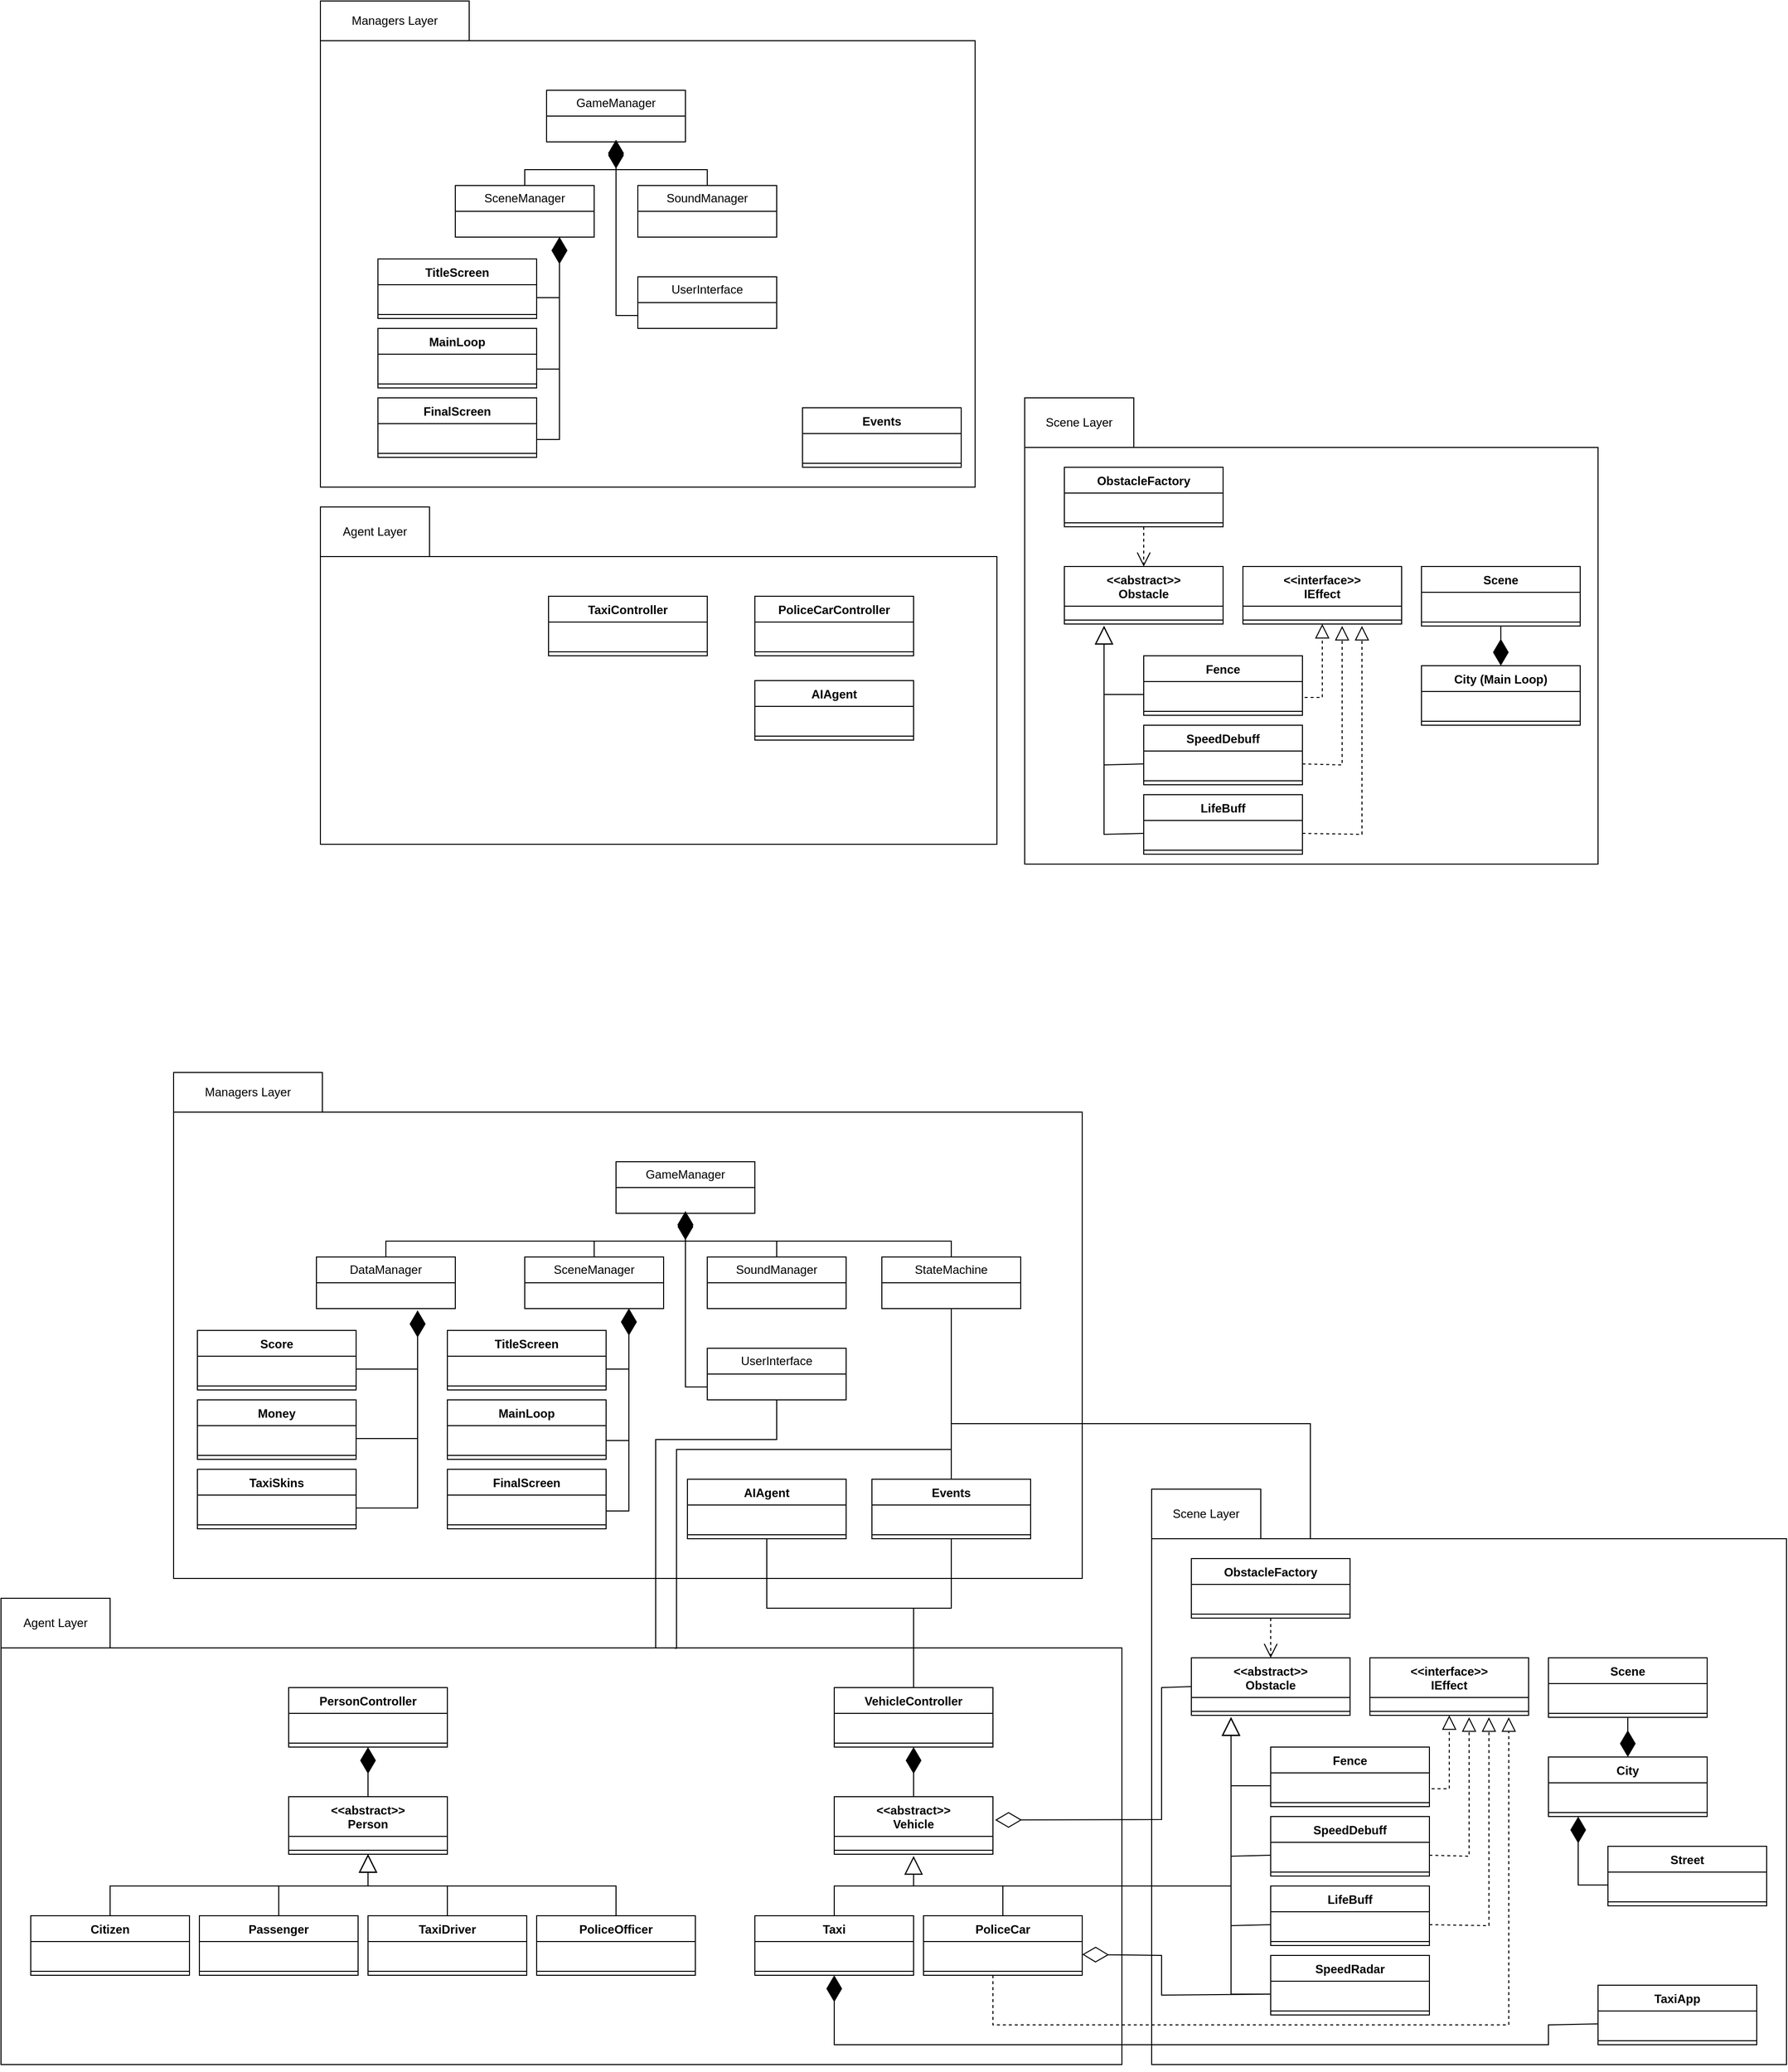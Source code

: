 <mxfile version="26.0.4">
  <diagram name="Página-1" id="s3zIilqeUDxls5-f_mEL">
    <mxGraphModel dx="3218" dy="3392" grid="1" gridSize="10" guides="1" tooltips="1" connect="1" arrows="1" fold="1" page="1" pageScale="1" pageWidth="827" pageHeight="1169" math="0" shadow="0">
      <root>
        <mxCell id="0" />
        <mxCell id="1" parent="0" />
        <mxCell id="kJB5yDUEEWRSCDy5C5Zh-87" value="" style="rounded=0;whiteSpace=wrap;html=1;fillColor=none;" parent="1" vertex="1">
          <mxGeometry x="930" y="-120" width="640" height="530" as="geometry" />
        </mxCell>
        <mxCell id="kJB5yDUEEWRSCDy5C5Zh-86" value="" style="rounded=0;whiteSpace=wrap;html=1;fillColor=none;" parent="1" vertex="1">
          <mxGeometry x="-230" y="-10" width="1130" height="420" as="geometry" />
        </mxCell>
        <mxCell id="WCrNI9v-OMvs1R2Dv4N2-1" value="&lt;div&gt;&lt;span style=&quot;background-color: initial;&quot;&gt;&amp;lt;&amp;lt;abstract&amp;gt;&amp;gt;&lt;/span&gt;&lt;br&gt;&lt;/div&gt;&lt;div&gt;Person&lt;/div&gt;" style="swimlane;fontStyle=1;align=center;verticalAlign=top;childLayout=stackLayout;horizontal=1;startSize=40;horizontalStack=0;resizeParent=1;resizeParentMax=0;resizeLast=0;collapsible=1;marginBottom=0;whiteSpace=wrap;html=1;" parent="1" vertex="1">
          <mxGeometry x="60" y="140" width="160" height="58" as="geometry" />
        </mxCell>
        <mxCell id="WCrNI9v-OMvs1R2Dv4N2-2" value="&amp;nbsp;" style="text;strokeColor=none;fillColor=none;align=left;verticalAlign=top;spacingLeft=4;spacingRight=4;overflow=hidden;rotatable=0;points=[[0,0.5],[1,0.5]];portConstraint=eastwest;whiteSpace=wrap;html=1;" parent="WCrNI9v-OMvs1R2Dv4N2-1" vertex="1">
          <mxGeometry y="40" width="160" height="10" as="geometry" />
        </mxCell>
        <mxCell id="WCrNI9v-OMvs1R2Dv4N2-3" value="" style="line;strokeWidth=1;fillColor=none;align=left;verticalAlign=middle;spacingTop=-1;spacingLeft=3;spacingRight=3;rotatable=0;labelPosition=right;points=[];portConstraint=eastwest;strokeColor=inherit;" parent="WCrNI9v-OMvs1R2Dv4N2-1" vertex="1">
          <mxGeometry y="50" width="160" height="8" as="geometry" />
        </mxCell>
        <mxCell id="WCrNI9v-OMvs1R2Dv4N2-6" value="&lt;div&gt;&amp;lt;&amp;lt;abstract&amp;gt;&amp;gt;&lt;br&gt;&lt;/div&gt;Vehicle" style="swimlane;fontStyle=1;align=center;verticalAlign=top;childLayout=stackLayout;horizontal=1;startSize=40;horizontalStack=0;resizeParent=1;resizeParentMax=0;resizeLast=0;collapsible=1;marginBottom=0;whiteSpace=wrap;html=1;" parent="1" vertex="1">
          <mxGeometry x="610" y="140" width="160" height="58" as="geometry" />
        </mxCell>
        <mxCell id="WCrNI9v-OMvs1R2Dv4N2-7" value="&amp;nbsp;" style="text;strokeColor=none;fillColor=none;align=left;verticalAlign=top;spacingLeft=4;spacingRight=4;overflow=hidden;rotatable=0;points=[[0,0.5],[1,0.5]];portConstraint=eastwest;whiteSpace=wrap;html=1;" parent="WCrNI9v-OMvs1R2Dv4N2-6" vertex="1">
          <mxGeometry y="40" width="160" height="10" as="geometry" />
        </mxCell>
        <mxCell id="WCrNI9v-OMvs1R2Dv4N2-8" value="" style="line;strokeWidth=1;fillColor=none;align=left;verticalAlign=middle;spacingTop=-1;spacingLeft=3;spacingRight=3;rotatable=0;labelPosition=right;points=[];portConstraint=eastwest;strokeColor=inherit;" parent="WCrNI9v-OMvs1R2Dv4N2-6" vertex="1">
          <mxGeometry y="50" width="160" height="8" as="geometry" />
        </mxCell>
        <mxCell id="WCrNI9v-OMvs1R2Dv4N2-9" value="TaxiDriver&lt;span style=&quot;color: rgba(0, 0, 0, 0); font-family: monospace; font-size: 0px; font-weight: 400; text-align: start; text-wrap: nowrap;&quot;&gt;%3CmxGraphModel%3E%3Croot%3E%3CmxCell%20id%3D%220%22%2F%3E%3CmxCell%20id%3D%221%22%20parent%3D%220%22%2F%3E%3CmxCell%20id%3D%222%22%20value%3D%22Person%22%20style%3D%22swimlane%3BfontStyle%3D1%3Balign%3Dcenter%3BverticalAlign%3Dtop%3BchildLayout%3DstackLayout%3Bhorizontal%3D1%3BstartSize%3D26%3BhorizontalStack%3D0%3BresizeParent%3D1%3BresizeParentMax%3D0%3BresizeLast%3D0%3Bcollapsible%3D1%3BmarginBottom%3D0%3BwhiteSpace%3Dwrap%3Bhtml%3D1%3B%22%20vertex%3D%221%22%20parent%3D%221%22%3E%3CmxGeometry%20x%3D%22120%22%20y%3D%22120%22%20width%3D%22160%22%20height%3D%2260%22%20as%3D%22geometry%22%2F%3E%3C%2FmxCell%3E%3CmxCell%20id%3D%223%22%20value%3D%22%26amp%3Bnbsp%3B%22%20style%3D%22text%3BstrokeColor%3Dnone%3BfillColor%3Dnone%3Balign%3Dleft%3BverticalAlign%3Dtop%3BspacingLeft%3D4%3BspacingRight%3D4%3Boverflow%3Dhidden%3Brotatable%3D0%3Bpoints%3D%5B%5B0%2C0.5%5D%2C%5B1%2C0.5%5D%5D%3BportConstraint%3Deastwest%3BwhiteSpace%3Dwrap%3Bhtml%3D1%3B%22%20vertex%3D%221%22%20parent%3D%222%22%3E%3CmxGeometry%20y%3D%2226%22%20width%3D%22160%22%20height%3D%2226%22%20as%3D%22geometry%22%2F%3E%3C%2FmxCell%3E%3CmxCell%20id%3D%224%22%20value%3D%22%22%20style%3D%22line%3BstrokeWidth%3D1%3BfillColor%3Dnone%3Balign%3Dleft%3BverticalAlign%3Dmiddle%3BspacingTop%3D-1%3BspacingLeft%3D3%3BspacingRight%3D3%3Brotatable%3D0%3BlabelPosition%3Dright%3Bpoints%3D%5B%5D%3BportConstraint%3Deastwest%3BstrokeColor%3Dinherit%3B%22%20vertex%3D%221%22%20parent%3D%222%22%3E%3CmxGeometry%20y%3D%2252%22%20width%3D%22160%22%20height%3D%228%22%20as%3D%22geometry%22%2F%3E%3C%2FmxCell%3E%3C%2Froot%3E%3C%2FmxGraphModel%3E&lt;/span&gt;" style="swimlane;fontStyle=1;align=center;verticalAlign=top;childLayout=stackLayout;horizontal=1;startSize=26;horizontalStack=0;resizeParent=1;resizeParentMax=0;resizeLast=0;collapsible=1;marginBottom=0;whiteSpace=wrap;html=1;" parent="1" vertex="1">
          <mxGeometry x="140" y="260" width="160" height="60" as="geometry" />
        </mxCell>
        <mxCell id="WCrNI9v-OMvs1R2Dv4N2-10" value="&amp;nbsp;" style="text;strokeColor=none;fillColor=none;align=left;verticalAlign=top;spacingLeft=4;spacingRight=4;overflow=hidden;rotatable=0;points=[[0,0.5],[1,0.5]];portConstraint=eastwest;whiteSpace=wrap;html=1;" parent="WCrNI9v-OMvs1R2Dv4N2-9" vertex="1">
          <mxGeometry y="26" width="160" height="26" as="geometry" />
        </mxCell>
        <mxCell id="WCrNI9v-OMvs1R2Dv4N2-11" value="" style="line;strokeWidth=1;fillColor=none;align=left;verticalAlign=middle;spacingTop=-1;spacingLeft=3;spacingRight=3;rotatable=0;labelPosition=right;points=[];portConstraint=eastwest;strokeColor=inherit;" parent="WCrNI9v-OMvs1R2Dv4N2-9" vertex="1">
          <mxGeometry y="52" width="160" height="8" as="geometry" />
        </mxCell>
        <mxCell id="WCrNI9v-OMvs1R2Dv4N2-12" value="PoliceOfficer" style="swimlane;fontStyle=1;align=center;verticalAlign=top;childLayout=stackLayout;horizontal=1;startSize=26;horizontalStack=0;resizeParent=1;resizeParentMax=0;resizeLast=0;collapsible=1;marginBottom=0;whiteSpace=wrap;html=1;" parent="1" vertex="1">
          <mxGeometry x="310" y="260" width="160" height="60" as="geometry" />
        </mxCell>
        <mxCell id="WCrNI9v-OMvs1R2Dv4N2-13" value="&amp;nbsp;" style="text;strokeColor=none;fillColor=none;align=left;verticalAlign=top;spacingLeft=4;spacingRight=4;overflow=hidden;rotatable=0;points=[[0,0.5],[1,0.5]];portConstraint=eastwest;whiteSpace=wrap;html=1;" parent="WCrNI9v-OMvs1R2Dv4N2-12" vertex="1">
          <mxGeometry y="26" width="160" height="26" as="geometry" />
        </mxCell>
        <mxCell id="WCrNI9v-OMvs1R2Dv4N2-14" value="" style="line;strokeWidth=1;fillColor=none;align=left;verticalAlign=middle;spacingTop=-1;spacingLeft=3;spacingRight=3;rotatable=0;labelPosition=right;points=[];portConstraint=eastwest;strokeColor=inherit;" parent="WCrNI9v-OMvs1R2Dv4N2-12" vertex="1">
          <mxGeometry y="52" width="160" height="8" as="geometry" />
        </mxCell>
        <mxCell id="WCrNI9v-OMvs1R2Dv4N2-15" value="Citi&lt;span style=&quot;background-color: initial;&quot;&gt;zen&lt;/span&gt;" style="swimlane;fontStyle=1;align=center;verticalAlign=top;childLayout=stackLayout;horizontal=1;startSize=26;horizontalStack=0;resizeParent=1;resizeParentMax=0;resizeLast=0;collapsible=1;marginBottom=0;whiteSpace=wrap;html=1;" parent="1" vertex="1">
          <mxGeometry x="-200" y="260" width="160" height="60" as="geometry" />
        </mxCell>
        <mxCell id="WCrNI9v-OMvs1R2Dv4N2-16" value="&amp;nbsp;" style="text;strokeColor=none;fillColor=none;align=left;verticalAlign=top;spacingLeft=4;spacingRight=4;overflow=hidden;rotatable=0;points=[[0,0.5],[1,0.5]];portConstraint=eastwest;whiteSpace=wrap;html=1;" parent="WCrNI9v-OMvs1R2Dv4N2-15" vertex="1">
          <mxGeometry y="26" width="160" height="26" as="geometry" />
        </mxCell>
        <mxCell id="WCrNI9v-OMvs1R2Dv4N2-17" value="" style="line;strokeWidth=1;fillColor=none;align=left;verticalAlign=middle;spacingTop=-1;spacingLeft=3;spacingRight=3;rotatable=0;labelPosition=right;points=[];portConstraint=eastwest;strokeColor=inherit;" parent="WCrNI9v-OMvs1R2Dv4N2-15" vertex="1">
          <mxGeometry y="52" width="160" height="8" as="geometry" />
        </mxCell>
        <mxCell id="WCrNI9v-OMvs1R2Dv4N2-18" value="Passenger" style="swimlane;fontStyle=1;align=center;verticalAlign=top;childLayout=stackLayout;horizontal=1;startSize=26;horizontalStack=0;resizeParent=1;resizeParentMax=0;resizeLast=0;collapsible=1;marginBottom=0;whiteSpace=wrap;html=1;" parent="1" vertex="1">
          <mxGeometry x="-30" y="260" width="160" height="60" as="geometry" />
        </mxCell>
        <mxCell id="WCrNI9v-OMvs1R2Dv4N2-19" value="&amp;nbsp;" style="text;strokeColor=none;fillColor=none;align=left;verticalAlign=top;spacingLeft=4;spacingRight=4;overflow=hidden;rotatable=0;points=[[0,0.5],[1,0.5]];portConstraint=eastwest;whiteSpace=wrap;html=1;" parent="WCrNI9v-OMvs1R2Dv4N2-18" vertex="1">
          <mxGeometry y="26" width="160" height="26" as="geometry" />
        </mxCell>
        <mxCell id="WCrNI9v-OMvs1R2Dv4N2-20" value="" style="line;strokeWidth=1;fillColor=none;align=left;verticalAlign=middle;spacingTop=-1;spacingLeft=3;spacingRight=3;rotatable=0;labelPosition=right;points=[];portConstraint=eastwest;strokeColor=inherit;" parent="WCrNI9v-OMvs1R2Dv4N2-18" vertex="1">
          <mxGeometry y="52" width="160" height="8" as="geometry" />
        </mxCell>
        <mxCell id="WCrNI9v-OMvs1R2Dv4N2-21" value="Taxi" style="swimlane;fontStyle=1;align=center;verticalAlign=top;childLayout=stackLayout;horizontal=1;startSize=26;horizontalStack=0;resizeParent=1;resizeParentMax=0;resizeLast=0;collapsible=1;marginBottom=0;whiteSpace=wrap;html=1;" parent="1" vertex="1">
          <mxGeometry x="530" y="260" width="160" height="60" as="geometry" />
        </mxCell>
        <mxCell id="WCrNI9v-OMvs1R2Dv4N2-22" value="&amp;nbsp;" style="text;strokeColor=none;fillColor=none;align=left;verticalAlign=top;spacingLeft=4;spacingRight=4;overflow=hidden;rotatable=0;points=[[0,0.5],[1,0.5]];portConstraint=eastwest;whiteSpace=wrap;html=1;" parent="WCrNI9v-OMvs1R2Dv4N2-21" vertex="1">
          <mxGeometry y="26" width="160" height="26" as="geometry" />
        </mxCell>
        <mxCell id="WCrNI9v-OMvs1R2Dv4N2-23" value="" style="line;strokeWidth=1;fillColor=none;align=left;verticalAlign=middle;spacingTop=-1;spacingLeft=3;spacingRight=3;rotatable=0;labelPosition=right;points=[];portConstraint=eastwest;strokeColor=inherit;" parent="WCrNI9v-OMvs1R2Dv4N2-21" vertex="1">
          <mxGeometry y="52" width="160" height="8" as="geometry" />
        </mxCell>
        <mxCell id="WCrNI9v-OMvs1R2Dv4N2-24" value="PoliceCar" style="swimlane;fontStyle=1;align=center;verticalAlign=top;childLayout=stackLayout;horizontal=1;startSize=26;horizontalStack=0;resizeParent=1;resizeParentMax=0;resizeLast=0;collapsible=1;marginBottom=0;whiteSpace=wrap;html=1;" parent="1" vertex="1">
          <mxGeometry x="700" y="260" width="160" height="60" as="geometry" />
        </mxCell>
        <mxCell id="WCrNI9v-OMvs1R2Dv4N2-25" value="&amp;nbsp;" style="text;strokeColor=none;fillColor=none;align=left;verticalAlign=top;spacingLeft=4;spacingRight=4;overflow=hidden;rotatable=0;points=[[0,0.5],[1,0.5]];portConstraint=eastwest;whiteSpace=wrap;html=1;" parent="WCrNI9v-OMvs1R2Dv4N2-24" vertex="1">
          <mxGeometry y="26" width="160" height="26" as="geometry" />
        </mxCell>
        <mxCell id="WCrNI9v-OMvs1R2Dv4N2-26" value="" style="line;strokeWidth=1;fillColor=none;align=left;verticalAlign=middle;spacingTop=-1;spacingLeft=3;spacingRight=3;rotatable=0;labelPosition=right;points=[];portConstraint=eastwest;strokeColor=inherit;" parent="WCrNI9v-OMvs1R2Dv4N2-24" vertex="1">
          <mxGeometry y="52" width="160" height="8" as="geometry" />
        </mxCell>
        <mxCell id="WCrNI9v-OMvs1R2Dv4N2-27" value="PersonController" style="swimlane;fontStyle=1;align=center;verticalAlign=top;childLayout=stackLayout;horizontal=1;startSize=26;horizontalStack=0;resizeParent=1;resizeParentMax=0;resizeLast=0;collapsible=1;marginBottom=0;whiteSpace=wrap;html=1;" parent="1" vertex="1">
          <mxGeometry x="60" y="30" width="160" height="60" as="geometry" />
        </mxCell>
        <mxCell id="WCrNI9v-OMvs1R2Dv4N2-28" value="&amp;nbsp;" style="text;strokeColor=none;fillColor=none;align=left;verticalAlign=top;spacingLeft=4;spacingRight=4;overflow=hidden;rotatable=0;points=[[0,0.5],[1,0.5]];portConstraint=eastwest;whiteSpace=wrap;html=1;" parent="WCrNI9v-OMvs1R2Dv4N2-27" vertex="1">
          <mxGeometry y="26" width="160" height="26" as="geometry" />
        </mxCell>
        <mxCell id="WCrNI9v-OMvs1R2Dv4N2-29" value="" style="line;strokeWidth=1;fillColor=none;align=left;verticalAlign=middle;spacingTop=-1;spacingLeft=3;spacingRight=3;rotatable=0;labelPosition=right;points=[];portConstraint=eastwest;strokeColor=inherit;" parent="WCrNI9v-OMvs1R2Dv4N2-27" vertex="1">
          <mxGeometry y="52" width="160" height="8" as="geometry" />
        </mxCell>
        <mxCell id="WCrNI9v-OMvs1R2Dv4N2-30" value="VehicleController" style="swimlane;fontStyle=1;align=center;verticalAlign=top;childLayout=stackLayout;horizontal=1;startSize=26;horizontalStack=0;resizeParent=1;resizeParentMax=0;resizeLast=0;collapsible=1;marginBottom=0;whiteSpace=wrap;html=1;" parent="1" vertex="1">
          <mxGeometry x="610" y="30" width="160" height="60" as="geometry" />
        </mxCell>
        <mxCell id="WCrNI9v-OMvs1R2Dv4N2-31" value="&amp;nbsp;" style="text;strokeColor=none;fillColor=none;align=left;verticalAlign=top;spacingLeft=4;spacingRight=4;overflow=hidden;rotatable=0;points=[[0,0.5],[1,0.5]];portConstraint=eastwest;whiteSpace=wrap;html=1;" parent="WCrNI9v-OMvs1R2Dv4N2-30" vertex="1">
          <mxGeometry y="26" width="160" height="26" as="geometry" />
        </mxCell>
        <mxCell id="WCrNI9v-OMvs1R2Dv4N2-32" value="" style="line;strokeWidth=1;fillColor=none;align=left;verticalAlign=middle;spacingTop=-1;spacingLeft=3;spacingRight=3;rotatable=0;labelPosition=right;points=[];portConstraint=eastwest;strokeColor=inherit;" parent="WCrNI9v-OMvs1R2Dv4N2-30" vertex="1">
          <mxGeometry y="52" width="160" height="8" as="geometry" />
        </mxCell>
        <mxCell id="WCrNI9v-OMvs1R2Dv4N2-33" value="" style="endArrow=block;endSize=16;endFill=0;html=1;rounded=0;entryX=0.5;entryY=1;entryDx=0;entryDy=0;exitX=0.5;exitY=0;exitDx=0;exitDy=0;" parent="1" source="WCrNI9v-OMvs1R2Dv4N2-15" target="WCrNI9v-OMvs1R2Dv4N2-1" edge="1">
          <mxGeometry x="-0.688" y="60" width="160" relative="1" as="geometry">
            <mxPoint x="-160" y="220" as="sourcePoint" />
            <mxPoint y="220" as="targetPoint" />
            <Array as="points">
              <mxPoint x="-120" y="230" />
              <mxPoint x="140" y="230" />
            </Array>
            <mxPoint x="-1" as="offset" />
          </mxGeometry>
        </mxCell>
        <mxCell id="WCrNI9v-OMvs1R2Dv4N2-35" value="" style="endArrow=block;endSize=16;endFill=0;html=1;rounded=0;exitX=0.5;exitY=0;exitDx=0;exitDy=0;entryX=0.5;entryY=1;entryDx=0;entryDy=0;" parent="1" source="WCrNI9v-OMvs1R2Dv4N2-18" target="WCrNI9v-OMvs1R2Dv4N2-1" edge="1">
          <mxGeometry x="-0.6" y="78" width="160" relative="1" as="geometry">
            <mxPoint x="-120" y="160" as="sourcePoint" />
            <mxPoint x="140" y="200" as="targetPoint" />
            <Array as="points">
              <mxPoint x="50" y="230" />
              <mxPoint x="140" y="230" />
            </Array>
            <mxPoint x="-60" y="28" as="offset" />
          </mxGeometry>
        </mxCell>
        <mxCell id="WCrNI9v-OMvs1R2Dv4N2-37" value="" style="endArrow=block;endSize=16;endFill=0;html=1;rounded=0;exitX=0.5;exitY=0;exitDx=0;exitDy=0;entryX=0.5;entryY=1;entryDx=0;entryDy=0;" parent="1" source="WCrNI9v-OMvs1R2Dv4N2-12" target="WCrNI9v-OMvs1R2Dv4N2-1" edge="1">
          <mxGeometry x="-0.125" y="60" width="160" relative="1" as="geometry">
            <mxPoint x="270" y="220" as="sourcePoint" />
            <mxPoint x="140" y="200" as="targetPoint" />
            <Array as="points">
              <mxPoint x="390" y="230" />
              <mxPoint x="140" y="230" />
            </Array>
            <mxPoint as="offset" />
          </mxGeometry>
        </mxCell>
        <mxCell id="WCrNI9v-OMvs1R2Dv4N2-38" value="" style="endArrow=block;endSize=16;endFill=0;html=1;rounded=0;exitX=0.5;exitY=0;exitDx=0;exitDy=0;" parent="1" source="WCrNI9v-OMvs1R2Dv4N2-21" edge="1">
          <mxGeometry x="-1" y="128" width="160" relative="1" as="geometry">
            <mxPoint x="600" y="240" as="sourcePoint" />
            <mxPoint x="690" y="200" as="targetPoint" />
            <Array as="points">
              <mxPoint x="610" y="230" />
              <mxPoint x="690" y="230" />
            </Array>
            <mxPoint x="-100" y="48" as="offset" />
          </mxGeometry>
        </mxCell>
        <mxCell id="WCrNI9v-OMvs1R2Dv4N2-39" value="" style="endArrow=block;endSize=16;endFill=0;html=1;rounded=0;exitX=0.5;exitY=0;exitDx=0;exitDy=0;" parent="1" source="WCrNI9v-OMvs1R2Dv4N2-24" edge="1">
          <mxGeometry x="-1" y="128" width="160" relative="1" as="geometry">
            <mxPoint x="790" y="230" as="sourcePoint" />
            <mxPoint x="690" y="200" as="targetPoint" />
            <mxPoint x="-100" y="48" as="offset" />
            <Array as="points">
              <mxPoint x="780" y="230" />
              <mxPoint x="690" y="230" />
            </Array>
          </mxGeometry>
        </mxCell>
        <mxCell id="WCrNI9v-OMvs1R2Dv4N2-51" value="Agent Layer" style="html=1;whiteSpace=wrap;" parent="1" vertex="1">
          <mxGeometry x="-230" y="-60" width="110" height="50" as="geometry" />
        </mxCell>
        <mxCell id="WCrNI9v-OMvs1R2Dv4N2-56" value="&lt;div&gt;&amp;lt;&amp;lt;abstract&amp;gt;&amp;gt;&lt;br&gt;&lt;/div&gt;Obstacle" style="swimlane;fontStyle=1;align=center;verticalAlign=top;childLayout=stackLayout;horizontal=1;startSize=40;horizontalStack=0;resizeParent=1;resizeParentMax=0;resizeLast=0;collapsible=1;marginBottom=0;whiteSpace=wrap;html=1;" parent="1" vertex="1">
          <mxGeometry x="970" width="160" height="58" as="geometry" />
        </mxCell>
        <mxCell id="WCrNI9v-OMvs1R2Dv4N2-57" value="&amp;nbsp;" style="text;strokeColor=none;fillColor=none;align=left;verticalAlign=top;spacingLeft=4;spacingRight=4;overflow=hidden;rotatable=0;points=[[0,0.5],[1,0.5]];portConstraint=eastwest;whiteSpace=wrap;html=1;" parent="WCrNI9v-OMvs1R2Dv4N2-56" vertex="1">
          <mxGeometry y="40" width="160" height="10" as="geometry" />
        </mxCell>
        <mxCell id="WCrNI9v-OMvs1R2Dv4N2-58" value="" style="line;strokeWidth=1;fillColor=none;align=left;verticalAlign=middle;spacingTop=-1;spacingLeft=3;spacingRight=3;rotatable=0;labelPosition=right;points=[];portConstraint=eastwest;strokeColor=inherit;" parent="WCrNI9v-OMvs1R2Dv4N2-56" vertex="1">
          <mxGeometry y="50" width="160" height="8" as="geometry" />
        </mxCell>
        <mxCell id="WCrNI9v-OMvs1R2Dv4N2-59" value="Fence" style="swimlane;fontStyle=1;align=center;verticalAlign=top;childLayout=stackLayout;horizontal=1;startSize=26;horizontalStack=0;resizeParent=1;resizeParentMax=0;resizeLast=0;collapsible=1;marginBottom=0;whiteSpace=wrap;html=1;" parent="1" vertex="1">
          <mxGeometry x="1050" y="90" width="160" height="60" as="geometry" />
        </mxCell>
        <mxCell id="WCrNI9v-OMvs1R2Dv4N2-60" value="&amp;nbsp;" style="text;strokeColor=none;fillColor=none;align=left;verticalAlign=top;spacingLeft=4;spacingRight=4;overflow=hidden;rotatable=0;points=[[0,0.5],[1,0.5]];portConstraint=eastwest;whiteSpace=wrap;html=1;" parent="WCrNI9v-OMvs1R2Dv4N2-59" vertex="1">
          <mxGeometry y="26" width="160" height="26" as="geometry" />
        </mxCell>
        <mxCell id="WCrNI9v-OMvs1R2Dv4N2-61" value="" style="line;strokeWidth=1;fillColor=none;align=left;verticalAlign=middle;spacingTop=-1;spacingLeft=3;spacingRight=3;rotatable=0;labelPosition=right;points=[];portConstraint=eastwest;strokeColor=inherit;" parent="WCrNI9v-OMvs1R2Dv4N2-59" vertex="1">
          <mxGeometry y="52" width="160" height="8" as="geometry" />
        </mxCell>
        <mxCell id="WCrNI9v-OMvs1R2Dv4N2-62" value="SpeedDebuff" style="swimlane;fontStyle=1;align=center;verticalAlign=top;childLayout=stackLayout;horizontal=1;startSize=26;horizontalStack=0;resizeParent=1;resizeParentMax=0;resizeLast=0;collapsible=1;marginBottom=0;whiteSpace=wrap;html=1;" parent="1" vertex="1">
          <mxGeometry x="1050" y="160" width="160" height="60" as="geometry" />
        </mxCell>
        <mxCell id="WCrNI9v-OMvs1R2Dv4N2-63" value="&amp;nbsp;" style="text;strokeColor=none;fillColor=none;align=left;verticalAlign=top;spacingLeft=4;spacingRight=4;overflow=hidden;rotatable=0;points=[[0,0.5],[1,0.5]];portConstraint=eastwest;whiteSpace=wrap;html=1;" parent="WCrNI9v-OMvs1R2Dv4N2-62" vertex="1">
          <mxGeometry y="26" width="160" height="26" as="geometry" />
        </mxCell>
        <mxCell id="WCrNI9v-OMvs1R2Dv4N2-64" value="" style="line;strokeWidth=1;fillColor=none;align=left;verticalAlign=middle;spacingTop=-1;spacingLeft=3;spacingRight=3;rotatable=0;labelPosition=right;points=[];portConstraint=eastwest;strokeColor=inherit;" parent="WCrNI9v-OMvs1R2Dv4N2-62" vertex="1">
          <mxGeometry y="52" width="160" height="8" as="geometry" />
        </mxCell>
        <mxCell id="WCrNI9v-OMvs1R2Dv4N2-65" value="LifeBuff" style="swimlane;fontStyle=1;align=center;verticalAlign=top;childLayout=stackLayout;horizontal=1;startSize=26;horizontalStack=0;resizeParent=1;resizeParentMax=0;resizeLast=0;collapsible=1;marginBottom=0;whiteSpace=wrap;html=1;" parent="1" vertex="1">
          <mxGeometry x="1050" y="230" width="160" height="60" as="geometry" />
        </mxCell>
        <mxCell id="WCrNI9v-OMvs1R2Dv4N2-66" value="&amp;nbsp;" style="text;strokeColor=none;fillColor=none;align=left;verticalAlign=top;spacingLeft=4;spacingRight=4;overflow=hidden;rotatable=0;points=[[0,0.5],[1,0.5]];portConstraint=eastwest;whiteSpace=wrap;html=1;" parent="WCrNI9v-OMvs1R2Dv4N2-65" vertex="1">
          <mxGeometry y="26" width="160" height="26" as="geometry" />
        </mxCell>
        <mxCell id="WCrNI9v-OMvs1R2Dv4N2-67" value="" style="line;strokeWidth=1;fillColor=none;align=left;verticalAlign=middle;spacingTop=-1;spacingLeft=3;spacingRight=3;rotatable=0;labelPosition=right;points=[];portConstraint=eastwest;strokeColor=inherit;" parent="WCrNI9v-OMvs1R2Dv4N2-65" vertex="1">
          <mxGeometry y="52" width="160" height="8" as="geometry" />
        </mxCell>
        <mxCell id="WCrNI9v-OMvs1R2Dv4N2-71" value="" style="endArrow=block;endSize=16;endFill=0;html=1;rounded=0;" parent="1" edge="1">
          <mxGeometry width="160" relative="1" as="geometry">
            <mxPoint x="690" y="230" as="sourcePoint" />
            <mxPoint x="1010" y="60" as="targetPoint" />
            <Array as="points">
              <mxPoint x="1010" y="230" />
            </Array>
          </mxGeometry>
        </mxCell>
        <mxCell id="WCrNI9v-OMvs1R2Dv4N2-78" value="City" style="swimlane;fontStyle=1;align=center;verticalAlign=top;childLayout=stackLayout;horizontal=1;startSize=26;horizontalStack=0;resizeParent=1;resizeParentMax=0;resizeLast=0;collapsible=1;marginBottom=0;whiteSpace=wrap;html=1;" parent="1" vertex="1">
          <mxGeometry x="1330" y="100" width="160" height="60" as="geometry" />
        </mxCell>
        <mxCell id="WCrNI9v-OMvs1R2Dv4N2-79" value="&amp;nbsp;" style="text;strokeColor=none;fillColor=none;align=left;verticalAlign=top;spacingLeft=4;spacingRight=4;overflow=hidden;rotatable=0;points=[[0,0.5],[1,0.5]];portConstraint=eastwest;whiteSpace=wrap;html=1;" parent="WCrNI9v-OMvs1R2Dv4N2-78" vertex="1">
          <mxGeometry y="26" width="160" height="26" as="geometry" />
        </mxCell>
        <mxCell id="WCrNI9v-OMvs1R2Dv4N2-80" value="" style="line;strokeWidth=1;fillColor=none;align=left;verticalAlign=middle;spacingTop=-1;spacingLeft=3;spacingRight=3;rotatable=0;labelPosition=right;points=[];portConstraint=eastwest;strokeColor=inherit;" parent="WCrNI9v-OMvs1R2Dv4N2-78" vertex="1">
          <mxGeometry y="52" width="160" height="8" as="geometry" />
        </mxCell>
        <mxCell id="WCrNI9v-OMvs1R2Dv4N2-81" value="SpeedRadar" style="swimlane;fontStyle=1;align=center;verticalAlign=top;childLayout=stackLayout;horizontal=1;startSize=26;horizontalStack=0;resizeParent=1;resizeParentMax=0;resizeLast=0;collapsible=1;marginBottom=0;whiteSpace=wrap;html=1;" parent="1" vertex="1">
          <mxGeometry x="1050" y="300" width="160" height="60" as="geometry" />
        </mxCell>
        <mxCell id="WCrNI9v-OMvs1R2Dv4N2-82" value="&amp;nbsp;" style="text;strokeColor=none;fillColor=none;align=left;verticalAlign=top;spacingLeft=4;spacingRight=4;overflow=hidden;rotatable=0;points=[[0,0.5],[1,0.5]];portConstraint=eastwest;whiteSpace=wrap;html=1;" parent="WCrNI9v-OMvs1R2Dv4N2-81" vertex="1">
          <mxGeometry y="26" width="160" height="26" as="geometry" />
        </mxCell>
        <mxCell id="WCrNI9v-OMvs1R2Dv4N2-83" value="" style="line;strokeWidth=1;fillColor=none;align=left;verticalAlign=middle;spacingTop=-1;spacingLeft=3;spacingRight=3;rotatable=0;labelPosition=right;points=[];portConstraint=eastwest;strokeColor=inherit;" parent="WCrNI9v-OMvs1R2Dv4N2-81" vertex="1">
          <mxGeometry y="52" width="160" height="8" as="geometry" />
        </mxCell>
        <mxCell id="26ZJcxhWFQi9Z87SPXgo-1" value="&lt;div&gt;&amp;lt;&amp;lt;interface&amp;gt;&amp;gt;&lt;/div&gt;IEffect" style="swimlane;fontStyle=1;align=center;verticalAlign=top;childLayout=stackLayout;horizontal=1;startSize=40;horizontalStack=0;resizeParent=1;resizeParentMax=0;resizeLast=0;collapsible=1;marginBottom=0;whiteSpace=wrap;html=1;" parent="1" vertex="1">
          <mxGeometry x="1150" width="160" height="58" as="geometry" />
        </mxCell>
        <mxCell id="26ZJcxhWFQi9Z87SPXgo-2" value="&amp;nbsp;" style="text;strokeColor=none;fillColor=none;align=left;verticalAlign=top;spacingLeft=4;spacingRight=4;overflow=hidden;rotatable=0;points=[[0,0.5],[1,0.5]];portConstraint=eastwest;whiteSpace=wrap;html=1;" parent="26ZJcxhWFQi9Z87SPXgo-1" vertex="1">
          <mxGeometry y="40" width="160" height="10" as="geometry" />
        </mxCell>
        <mxCell id="26ZJcxhWFQi9Z87SPXgo-3" value="" style="line;strokeWidth=1;fillColor=none;align=left;verticalAlign=middle;spacingTop=-1;spacingLeft=3;spacingRight=3;rotatable=0;labelPosition=right;points=[];portConstraint=eastwest;strokeColor=inherit;" parent="26ZJcxhWFQi9Z87SPXgo-1" vertex="1">
          <mxGeometry y="50" width="160" height="8" as="geometry" />
        </mxCell>
        <mxCell id="26ZJcxhWFQi9Z87SPXgo-6" value="" style="endArrow=block;endSize=16;endFill=0;html=1;rounded=0;entryX=0.5;entryY=1;entryDx=0;entryDy=0;exitX=0.5;exitY=0;exitDx=0;exitDy=0;" parent="1" source="WCrNI9v-OMvs1R2Dv4N2-9" target="WCrNI9v-OMvs1R2Dv4N2-1" edge="1">
          <mxGeometry x="-0.395" y="-40" width="160" relative="1" as="geometry">
            <mxPoint x="-140" y="190" as="sourcePoint" />
            <mxPoint x="20" y="190" as="targetPoint" />
            <Array as="points">
              <mxPoint x="220" y="230" />
              <mxPoint x="140" y="230" />
            </Array>
            <mxPoint as="offset" />
          </mxGeometry>
        </mxCell>
        <mxCell id="26ZJcxhWFQi9Z87SPXgo-7" value="" style="endArrow=block;endSize=16;endFill=0;html=1;rounded=0;exitX=0;exitY=0.5;exitDx=0;exitDy=0;" parent="1" source="WCrNI9v-OMvs1R2Dv4N2-66" edge="1">
          <mxGeometry x="-0.28" y="70" width="160" relative="1" as="geometry">
            <mxPoint x="950" y="340" as="sourcePoint" />
            <mxPoint x="1010" y="60" as="targetPoint" />
            <Array as="points">
              <mxPoint x="1010" y="270" />
            </Array>
            <mxPoint as="offset" />
          </mxGeometry>
        </mxCell>
        <mxCell id="26ZJcxhWFQi9Z87SPXgo-8" value="" style="endArrow=block;endSize=16;endFill=0;html=1;rounded=0;exitX=0;exitY=0.5;exitDx=0;exitDy=0;" parent="1" source="WCrNI9v-OMvs1R2Dv4N2-63" edge="1">
          <mxGeometry x="-0.28" y="70" width="160" relative="1" as="geometry">
            <mxPoint x="970" y="239" as="sourcePoint" />
            <mxPoint x="1010" y="60" as="targetPoint" />
            <Array as="points">
              <mxPoint x="1010" y="200" />
            </Array>
            <mxPoint as="offset" />
          </mxGeometry>
        </mxCell>
        <mxCell id="26ZJcxhWFQi9Z87SPXgo-9" value="" style="endArrow=block;endSize=16;endFill=0;html=1;rounded=0;exitX=0;exitY=0.5;exitDx=0;exitDy=0;" parent="1" source="WCrNI9v-OMvs1R2Dv4N2-60" edge="1">
          <mxGeometry x="-0.28" y="70" width="160" relative="1" as="geometry">
            <mxPoint x="960" y="239" as="sourcePoint" />
            <mxPoint x="1010" y="60" as="targetPoint" />
            <Array as="points">
              <mxPoint x="1010" y="129" />
            </Array>
            <mxPoint as="offset" />
          </mxGeometry>
        </mxCell>
        <mxCell id="26ZJcxhWFQi9Z87SPXgo-11" value="" style="endArrow=block;dashed=1;endFill=0;endSize=12;html=1;rounded=0;exitX=1;exitY=0.5;exitDx=0;exitDy=0;" parent="1" source="WCrNI9v-OMvs1R2Dv4N2-66" edge="1">
          <mxGeometry width="160" relative="1" as="geometry">
            <mxPoint x="1210" y="210" as="sourcePoint" />
            <mxPoint x="1270" y="60" as="targetPoint" />
            <Array as="points">
              <mxPoint x="1270" y="270" />
            </Array>
          </mxGeometry>
        </mxCell>
        <mxCell id="26ZJcxhWFQi9Z87SPXgo-12" value="" style="endArrow=block;dashed=1;endFill=0;endSize=12;html=1;rounded=0;exitX=1;exitY=0.5;exitDx=0;exitDy=0;" parent="1" source="WCrNI9v-OMvs1R2Dv4N2-63" edge="1">
          <mxGeometry width="160" relative="1" as="geometry">
            <mxPoint x="1260" y="290" as="sourcePoint" />
            <mxPoint x="1250" y="60" as="targetPoint" />
            <Array as="points">
              <mxPoint x="1250" y="200" />
            </Array>
          </mxGeometry>
        </mxCell>
        <mxCell id="26ZJcxhWFQi9Z87SPXgo-13" value="" style="endArrow=block;dashed=1;endFill=0;endSize=12;html=1;rounded=0;exitX=1.014;exitY=0.615;exitDx=0;exitDy=0;exitPerimeter=0;entryX=0.5;entryY=1;entryDx=0;entryDy=0;" parent="1" source="WCrNI9v-OMvs1R2Dv4N2-60" target="26ZJcxhWFQi9Z87SPXgo-1" edge="1">
          <mxGeometry width="160" relative="1" as="geometry">
            <mxPoint x="1230" y="289" as="sourcePoint" />
            <mxPoint x="1280" y="80" as="targetPoint" />
            <Array as="points">
              <mxPoint x="1230" y="132" />
            </Array>
          </mxGeometry>
        </mxCell>
        <mxCell id="26ZJcxhWFQi9Z87SPXgo-15" value="" style="endArrow=diamondThin;endFill=0;endSize=24;html=1;rounded=0;entryX=1.014;entryY=0.405;entryDx=0;entryDy=0;entryPerimeter=0;exitX=0;exitY=0.5;exitDx=0;exitDy=0;" parent="1" source="WCrNI9v-OMvs1R2Dv4N2-56" target="WCrNI9v-OMvs1R2Dv4N2-6" edge="1">
          <mxGeometry width="160" relative="1" as="geometry">
            <mxPoint x="800" y="200" as="sourcePoint" />
            <mxPoint x="960" y="200" as="targetPoint" />
            <Array as="points">
              <mxPoint x="940" y="30" />
              <mxPoint x="940" y="163" />
            </Array>
          </mxGeometry>
        </mxCell>
        <mxCell id="26ZJcxhWFQi9Z87SPXgo-17" value="" style="endArrow=diamondThin;endFill=1;endSize=24;html=1;rounded=0;entryX=0.5;entryY=1;entryDx=0;entryDy=0;exitX=0.5;exitY=0;exitDx=0;exitDy=0;" parent="1" source="WCrNI9v-OMvs1R2Dv4N2-6" target="WCrNI9v-OMvs1R2Dv4N2-30" edge="1">
          <mxGeometry width="160" relative="1" as="geometry">
            <mxPoint x="414" y="100" as="sourcePoint" />
            <mxPoint x="574" y="100" as="targetPoint" />
          </mxGeometry>
        </mxCell>
        <mxCell id="26ZJcxhWFQi9Z87SPXgo-18" value="" style="endArrow=diamondThin;endFill=1;endSize=24;html=1;rounded=0;entryX=0.5;entryY=1;entryDx=0;entryDy=0;exitX=0.5;exitY=0;exitDx=0;exitDy=0;" parent="1" edge="1">
          <mxGeometry width="160" relative="1" as="geometry">
            <mxPoint x="140" y="140" as="sourcePoint" />
            <mxPoint x="140" y="90" as="targetPoint" />
          </mxGeometry>
        </mxCell>
        <mxCell id="kJB5yDUEEWRSCDy5C5Zh-1" value="" style="rounded=0;whiteSpace=wrap;html=1;fillColor=none;" parent="1" vertex="1">
          <mxGeometry x="-56" y="-550" width="916" height="470" as="geometry" />
        </mxCell>
        <mxCell id="kJB5yDUEEWRSCDy5C5Zh-5" value="DataManager" style="swimlane;fontStyle=0;childLayout=stackLayout;horizontal=1;startSize=26;fillColor=none;horizontalStack=0;resizeParent=1;resizeParentMax=0;resizeLast=0;collapsible=1;marginBottom=0;whiteSpace=wrap;html=1;" parent="1" vertex="1">
          <mxGeometry x="88" y="-404" width="140" height="52" as="geometry" />
        </mxCell>
        <mxCell id="kJB5yDUEEWRSCDy5C5Zh-11" value="SceneManager" style="swimlane;fontStyle=0;childLayout=stackLayout;horizontal=1;startSize=26;fillColor=none;horizontalStack=0;resizeParent=1;resizeParentMax=0;resizeLast=0;collapsible=1;marginBottom=0;whiteSpace=wrap;html=1;" parent="1" vertex="1">
          <mxGeometry x="298" y="-404" width="140" height="52" as="geometry" />
        </mxCell>
        <mxCell id="kJB5yDUEEWRSCDy5C5Zh-13" value="StateMachine" style="swimlane;fontStyle=0;childLayout=stackLayout;horizontal=1;startSize=26;fillColor=none;horizontalStack=0;resizeParent=1;resizeParentMax=0;resizeLast=0;collapsible=1;marginBottom=0;whiteSpace=wrap;html=1;" parent="1" vertex="1">
          <mxGeometry x="658" y="-404" width="140" height="52" as="geometry" />
        </mxCell>
        <mxCell id="kJB5yDUEEWRSCDy5C5Zh-16" value="GameManager" style="swimlane;fontStyle=0;childLayout=stackLayout;horizontal=1;startSize=26;fillColor=none;horizontalStack=0;resizeParent=1;resizeParentMax=0;resizeLast=0;collapsible=1;marginBottom=0;whiteSpace=wrap;html=1;" parent="1" vertex="1">
          <mxGeometry x="390" y="-500" width="140" height="52" as="geometry" />
        </mxCell>
        <mxCell id="kJB5yDUEEWRSCDy5C5Zh-17" value="Managers Layer" style="html=1;whiteSpace=wrap;" parent="1" vertex="1">
          <mxGeometry x="-56" y="-590" width="150" height="40" as="geometry" />
        </mxCell>
        <mxCell id="kJB5yDUEEWRSCDy5C5Zh-22" value="" style="endArrow=block;endSize=16;endFill=0;html=1;rounded=0;exitX=0;exitY=0.5;exitDx=0;exitDy=0;" parent="1" source="WCrNI9v-OMvs1R2Dv4N2-82" edge="1">
          <mxGeometry x="-0.28" y="70" width="160" relative="1" as="geometry">
            <mxPoint x="1030" y="329" as="sourcePoint" />
            <mxPoint x="1010" y="60" as="targetPoint" />
            <Array as="points">
              <mxPoint x="1010" y="339" />
            </Array>
            <mxPoint as="offset" />
          </mxGeometry>
        </mxCell>
        <mxCell id="kJB5yDUEEWRSCDy5C5Zh-23" value="" style="endArrow=diamondThin;endFill=0;endSize=24;html=1;rounded=0;entryX=1;entryY=0.5;entryDx=0;entryDy=0;exitX=0;exitY=0.5;exitDx=0;exitDy=0;" parent="1" source="WCrNI9v-OMvs1R2Dv4N2-82" target="WCrNI9v-OMvs1R2Dv4N2-25" edge="1">
          <mxGeometry width="160" relative="1" as="geometry">
            <mxPoint x="938" y="310" as="sourcePoint" />
            <mxPoint x="740" y="444" as="targetPoint" />
            <Array as="points">
              <mxPoint x="940" y="340" />
              <mxPoint x="940" y="300" />
            </Array>
          </mxGeometry>
        </mxCell>
        <mxCell id="kJB5yDUEEWRSCDy5C5Zh-24" value="" style="endArrow=block;dashed=1;endFill=0;endSize=12;html=1;rounded=0;" parent="1" edge="1">
          <mxGeometry width="160" relative="1" as="geometry">
            <mxPoint x="770" y="320" as="sourcePoint" />
            <mxPoint x="1290" y="60" as="targetPoint" />
            <Array as="points">
              <mxPoint x="770" y="370" />
              <mxPoint x="1290" y="370" />
            </Array>
          </mxGeometry>
        </mxCell>
        <mxCell id="kJB5yDUEEWRSCDy5C5Zh-25" value="&lt;div&gt;&lt;span style=&quot;background-color: initial;&quot;&gt;ObstacleFactory&lt;/span&gt;&lt;br&gt;&lt;/div&gt;" style="swimlane;fontStyle=1;align=center;verticalAlign=top;childLayout=stackLayout;horizontal=1;startSize=26;horizontalStack=0;resizeParent=1;resizeParentMax=0;resizeLast=0;collapsible=1;marginBottom=0;whiteSpace=wrap;html=1;" parent="1" vertex="1">
          <mxGeometry x="970" y="-100" width="160" height="60" as="geometry" />
        </mxCell>
        <mxCell id="kJB5yDUEEWRSCDy5C5Zh-26" value="&amp;nbsp;" style="text;strokeColor=none;fillColor=none;align=left;verticalAlign=top;spacingLeft=4;spacingRight=4;overflow=hidden;rotatable=0;points=[[0,0.5],[1,0.5]];portConstraint=eastwest;whiteSpace=wrap;html=1;" parent="kJB5yDUEEWRSCDy5C5Zh-25" vertex="1">
          <mxGeometry y="26" width="160" height="26" as="geometry" />
        </mxCell>
        <mxCell id="kJB5yDUEEWRSCDy5C5Zh-27" value="" style="line;strokeWidth=1;fillColor=none;align=left;verticalAlign=middle;spacingTop=-1;spacingLeft=3;spacingRight=3;rotatable=0;labelPosition=right;points=[];portConstraint=eastwest;strokeColor=inherit;" parent="kJB5yDUEEWRSCDy5C5Zh-25" vertex="1">
          <mxGeometry y="52" width="160" height="8" as="geometry" />
        </mxCell>
        <mxCell id="kJB5yDUEEWRSCDy5C5Zh-28" value="" style="endArrow=open;endSize=12;dashed=1;html=1;rounded=0;entryX=0.5;entryY=0;entryDx=0;entryDy=0;exitX=0.5;exitY=1;exitDx=0;exitDy=0;" parent="1" source="kJB5yDUEEWRSCDy5C5Zh-25" target="WCrNI9v-OMvs1R2Dv4N2-56" edge="1">
          <mxGeometry x="-0.125" y="60" width="160" relative="1" as="geometry">
            <mxPoint x="1040" y="-40" as="sourcePoint" />
            <mxPoint x="1310" y="-60" as="targetPoint" />
            <mxPoint as="offset" />
          </mxGeometry>
        </mxCell>
        <mxCell id="kJB5yDUEEWRSCDy5C5Zh-29" value="TaxiApp" style="swimlane;fontStyle=1;align=center;verticalAlign=top;childLayout=stackLayout;horizontal=1;startSize=26;horizontalStack=0;resizeParent=1;resizeParentMax=0;resizeLast=0;collapsible=1;marginBottom=0;whiteSpace=wrap;html=1;" parent="1" vertex="1">
          <mxGeometry x="1380" y="330" width="160" height="60" as="geometry" />
        </mxCell>
        <mxCell id="kJB5yDUEEWRSCDy5C5Zh-30" value="&amp;nbsp;" style="text;strokeColor=none;fillColor=none;align=left;verticalAlign=top;spacingLeft=4;spacingRight=4;overflow=hidden;rotatable=0;points=[[0,0.5],[1,0.5]];portConstraint=eastwest;whiteSpace=wrap;html=1;" parent="kJB5yDUEEWRSCDy5C5Zh-29" vertex="1">
          <mxGeometry y="26" width="160" height="26" as="geometry" />
        </mxCell>
        <mxCell id="kJB5yDUEEWRSCDy5C5Zh-31" value="" style="line;strokeWidth=1;fillColor=none;align=left;verticalAlign=middle;spacingTop=-1;spacingLeft=3;spacingRight=3;rotatable=0;labelPosition=right;points=[];portConstraint=eastwest;strokeColor=inherit;" parent="kJB5yDUEEWRSCDy5C5Zh-29" vertex="1">
          <mxGeometry y="52" width="160" height="8" as="geometry" />
        </mxCell>
        <mxCell id="kJB5yDUEEWRSCDy5C5Zh-32" value="" style="endArrow=diamondThin;endFill=1;endSize=24;html=1;rounded=0;entryX=0.5;entryY=1;entryDx=0;entryDy=0;exitX=0;exitY=0.5;exitDx=0;exitDy=0;" parent="1" source="kJB5yDUEEWRSCDy5C5Zh-30" target="WCrNI9v-OMvs1R2Dv4N2-21" edge="1">
          <mxGeometry width="160" relative="1" as="geometry">
            <mxPoint x="470" y="390" as="sourcePoint" />
            <mxPoint x="630" y="390" as="targetPoint" />
            <Array as="points">
              <mxPoint x="1330" y="370" />
              <mxPoint x="1330" y="390" />
              <mxPoint x="610" y="390" />
            </Array>
          </mxGeometry>
        </mxCell>
        <mxCell id="kJB5yDUEEWRSCDy5C5Zh-33" value="Score" style="swimlane;fontStyle=1;align=center;verticalAlign=top;childLayout=stackLayout;horizontal=1;startSize=26;horizontalStack=0;resizeParent=1;resizeParentMax=0;resizeLast=0;collapsible=1;marginBottom=0;whiteSpace=wrap;html=1;" parent="1" vertex="1">
          <mxGeometry x="-32" y="-330" width="160" height="60" as="geometry" />
        </mxCell>
        <mxCell id="kJB5yDUEEWRSCDy5C5Zh-34" value="&amp;nbsp;" style="text;strokeColor=none;fillColor=none;align=left;verticalAlign=top;spacingLeft=4;spacingRight=4;overflow=hidden;rotatable=0;points=[[0,0.5],[1,0.5]];portConstraint=eastwest;whiteSpace=wrap;html=1;" parent="kJB5yDUEEWRSCDy5C5Zh-33" vertex="1">
          <mxGeometry y="26" width="160" height="26" as="geometry" />
        </mxCell>
        <mxCell id="kJB5yDUEEWRSCDy5C5Zh-35" value="" style="line;strokeWidth=1;fillColor=none;align=left;verticalAlign=middle;spacingTop=-1;spacingLeft=3;spacingRight=3;rotatable=0;labelPosition=right;points=[];portConstraint=eastwest;strokeColor=inherit;" parent="kJB5yDUEEWRSCDy5C5Zh-33" vertex="1">
          <mxGeometry y="52" width="160" height="8" as="geometry" />
        </mxCell>
        <mxCell id="kJB5yDUEEWRSCDy5C5Zh-36" value="Money" style="swimlane;fontStyle=1;align=center;verticalAlign=top;childLayout=stackLayout;horizontal=1;startSize=26;horizontalStack=0;resizeParent=1;resizeParentMax=0;resizeLast=0;collapsible=1;marginBottom=0;whiteSpace=wrap;html=1;" parent="1" vertex="1">
          <mxGeometry x="-32" y="-260" width="160" height="60" as="geometry" />
        </mxCell>
        <mxCell id="kJB5yDUEEWRSCDy5C5Zh-37" value="&amp;nbsp;" style="text;strokeColor=none;fillColor=none;align=left;verticalAlign=top;spacingLeft=4;spacingRight=4;overflow=hidden;rotatable=0;points=[[0,0.5],[1,0.5]];portConstraint=eastwest;whiteSpace=wrap;html=1;" parent="kJB5yDUEEWRSCDy5C5Zh-36" vertex="1">
          <mxGeometry y="26" width="160" height="26" as="geometry" />
        </mxCell>
        <mxCell id="kJB5yDUEEWRSCDy5C5Zh-38" value="" style="line;strokeWidth=1;fillColor=none;align=left;verticalAlign=middle;spacingTop=-1;spacingLeft=3;spacingRight=3;rotatable=0;labelPosition=right;points=[];portConstraint=eastwest;strokeColor=inherit;" parent="kJB5yDUEEWRSCDy5C5Zh-36" vertex="1">
          <mxGeometry y="52" width="160" height="8" as="geometry" />
        </mxCell>
        <mxCell id="kJB5yDUEEWRSCDy5C5Zh-39" value="TaxiSkins" style="swimlane;fontStyle=1;align=center;verticalAlign=top;childLayout=stackLayout;horizontal=1;startSize=26;horizontalStack=0;resizeParent=1;resizeParentMax=0;resizeLast=0;collapsible=1;marginBottom=0;whiteSpace=wrap;html=1;" parent="1" vertex="1">
          <mxGeometry x="-32" y="-190" width="160" height="60" as="geometry" />
        </mxCell>
        <mxCell id="kJB5yDUEEWRSCDy5C5Zh-40" value="&amp;nbsp;" style="text;strokeColor=none;fillColor=none;align=left;verticalAlign=top;spacingLeft=4;spacingRight=4;overflow=hidden;rotatable=0;points=[[0,0.5],[1,0.5]];portConstraint=eastwest;whiteSpace=wrap;html=1;" parent="kJB5yDUEEWRSCDy5C5Zh-39" vertex="1">
          <mxGeometry y="26" width="160" height="26" as="geometry" />
        </mxCell>
        <mxCell id="kJB5yDUEEWRSCDy5C5Zh-41" value="" style="line;strokeWidth=1;fillColor=none;align=left;verticalAlign=middle;spacingTop=-1;spacingLeft=3;spacingRight=3;rotatable=0;labelPosition=right;points=[];portConstraint=eastwest;strokeColor=inherit;" parent="kJB5yDUEEWRSCDy5C5Zh-39" vertex="1">
          <mxGeometry y="52" width="160" height="8" as="geometry" />
        </mxCell>
        <mxCell id="kJB5yDUEEWRSCDy5C5Zh-42" value="" style="endArrow=diamondThin;endFill=1;endSize=24;html=1;rounded=0;exitX=1;exitY=0.5;exitDx=0;exitDy=0;" parent="1" source="kJB5yDUEEWRSCDy5C5Zh-40" edge="1">
          <mxGeometry width="160" relative="1" as="geometry">
            <mxPoint x="130" y="-220" as="sourcePoint" />
            <mxPoint x="190" y="-350" as="targetPoint" />
            <Array as="points">
              <mxPoint x="190" y="-151" />
            </Array>
          </mxGeometry>
        </mxCell>
        <mxCell id="kJB5yDUEEWRSCDy5C5Zh-43" value="" style="endArrow=diamondThin;endFill=1;endSize=24;html=1;rounded=0;exitX=1;exitY=0.5;exitDx=0;exitDy=0;" parent="1" source="kJB5yDUEEWRSCDy5C5Zh-37" edge="1">
          <mxGeometry width="160" relative="1" as="geometry">
            <mxPoint x="163" y="-151" as="sourcePoint" />
            <mxPoint x="190" y="-350" as="targetPoint" />
            <Array as="points">
              <mxPoint x="190" y="-221" />
            </Array>
          </mxGeometry>
        </mxCell>
        <mxCell id="kJB5yDUEEWRSCDy5C5Zh-44" value="" style="endArrow=diamondThin;endFill=1;endSize=24;html=1;rounded=0;exitX=1;exitY=0.5;exitDx=0;exitDy=0;" parent="1" source="kJB5yDUEEWRSCDy5C5Zh-34" edge="1">
          <mxGeometry width="160" relative="1" as="geometry">
            <mxPoint x="187.5" y="-211" as="sourcePoint" />
            <mxPoint x="190" y="-350" as="targetPoint" />
            <Array as="points">
              <mxPoint x="190" y="-291" />
            </Array>
          </mxGeometry>
        </mxCell>
        <mxCell id="kJB5yDUEEWRSCDy5C5Zh-45" value="TitleScreen" style="swimlane;fontStyle=1;align=center;verticalAlign=top;childLayout=stackLayout;horizontal=1;startSize=26;horizontalStack=0;resizeParent=1;resizeParentMax=0;resizeLast=0;collapsible=1;marginBottom=0;whiteSpace=wrap;html=1;" parent="1" vertex="1">
          <mxGeometry x="220" y="-330" width="160" height="60" as="geometry" />
        </mxCell>
        <mxCell id="kJB5yDUEEWRSCDy5C5Zh-46" value="&amp;nbsp;" style="text;strokeColor=none;fillColor=none;align=left;verticalAlign=top;spacingLeft=4;spacingRight=4;overflow=hidden;rotatable=0;points=[[0,0.5],[1,0.5]];portConstraint=eastwest;whiteSpace=wrap;html=1;" parent="kJB5yDUEEWRSCDy5C5Zh-45" vertex="1">
          <mxGeometry y="26" width="160" height="26" as="geometry" />
        </mxCell>
        <mxCell id="kJB5yDUEEWRSCDy5C5Zh-47" value="" style="line;strokeWidth=1;fillColor=none;align=left;verticalAlign=middle;spacingTop=-1;spacingLeft=3;spacingRight=3;rotatable=0;labelPosition=right;points=[];portConstraint=eastwest;strokeColor=inherit;" parent="kJB5yDUEEWRSCDy5C5Zh-45" vertex="1">
          <mxGeometry y="52" width="160" height="8" as="geometry" />
        </mxCell>
        <mxCell id="kJB5yDUEEWRSCDy5C5Zh-48" value="MainLoop" style="swimlane;fontStyle=1;align=center;verticalAlign=top;childLayout=stackLayout;horizontal=1;startSize=26;horizontalStack=0;resizeParent=1;resizeParentMax=0;resizeLast=0;collapsible=1;marginBottom=0;whiteSpace=wrap;html=1;" parent="1" vertex="1">
          <mxGeometry x="220" y="-260" width="160" height="60" as="geometry" />
        </mxCell>
        <mxCell id="kJB5yDUEEWRSCDy5C5Zh-49" value="&amp;nbsp;" style="text;strokeColor=none;fillColor=none;align=left;verticalAlign=top;spacingLeft=4;spacingRight=4;overflow=hidden;rotatable=0;points=[[0,0.5],[1,0.5]];portConstraint=eastwest;whiteSpace=wrap;html=1;" parent="kJB5yDUEEWRSCDy5C5Zh-48" vertex="1">
          <mxGeometry y="26" width="160" height="26" as="geometry" />
        </mxCell>
        <mxCell id="kJB5yDUEEWRSCDy5C5Zh-50" value="" style="line;strokeWidth=1;fillColor=none;align=left;verticalAlign=middle;spacingTop=-1;spacingLeft=3;spacingRight=3;rotatable=0;labelPosition=right;points=[];portConstraint=eastwest;strokeColor=inherit;" parent="kJB5yDUEEWRSCDy5C5Zh-48" vertex="1">
          <mxGeometry y="52" width="160" height="8" as="geometry" />
        </mxCell>
        <mxCell id="kJB5yDUEEWRSCDy5C5Zh-51" value="FinalScreen" style="swimlane;fontStyle=1;align=center;verticalAlign=top;childLayout=stackLayout;horizontal=1;startSize=26;horizontalStack=0;resizeParent=1;resizeParentMax=0;resizeLast=0;collapsible=1;marginBottom=0;whiteSpace=wrap;html=1;" parent="1" vertex="1">
          <mxGeometry x="220" y="-190" width="160" height="60" as="geometry" />
        </mxCell>
        <mxCell id="kJB5yDUEEWRSCDy5C5Zh-52" value="&amp;nbsp;" style="text;strokeColor=none;fillColor=none;align=left;verticalAlign=top;spacingLeft=4;spacingRight=4;overflow=hidden;rotatable=0;points=[[0,0.5],[1,0.5]];portConstraint=eastwest;whiteSpace=wrap;html=1;" parent="kJB5yDUEEWRSCDy5C5Zh-51" vertex="1">
          <mxGeometry y="26" width="160" height="26" as="geometry" />
        </mxCell>
        <mxCell id="kJB5yDUEEWRSCDy5C5Zh-53" value="" style="line;strokeWidth=1;fillColor=none;align=left;verticalAlign=middle;spacingTop=-1;spacingLeft=3;spacingRight=3;rotatable=0;labelPosition=right;points=[];portConstraint=eastwest;strokeColor=inherit;" parent="kJB5yDUEEWRSCDy5C5Zh-51" vertex="1">
          <mxGeometry y="52" width="160" height="8" as="geometry" />
        </mxCell>
        <mxCell id="kJB5yDUEEWRSCDy5C5Zh-54" value="" style="endArrow=diamondThin;endFill=1;endSize=24;html=1;rounded=0;entryX=0.75;entryY=1;entryDx=0;entryDy=0;exitX=1;exitY=0.5;exitDx=0;exitDy=0;" parent="1" source="kJB5yDUEEWRSCDy5C5Zh-46" target="kJB5yDUEEWRSCDy5C5Zh-11" edge="1">
          <mxGeometry width="160" relative="1" as="geometry">
            <mxPoint x="470" y="-280" as="sourcePoint" />
            <mxPoint x="630" y="-280" as="targetPoint" />
            <Array as="points">
              <mxPoint x="403" y="-291" />
            </Array>
          </mxGeometry>
        </mxCell>
        <mxCell id="kJB5yDUEEWRSCDy5C5Zh-55" value="" style="endArrow=diamondThin;endFill=1;endSize=24;html=1;rounded=0;exitX=1;exitY=0.5;exitDx=0;exitDy=0;entryX=0.75;entryY=1;entryDx=0;entryDy=0;" parent="1" target="kJB5yDUEEWRSCDy5C5Zh-11" edge="1">
          <mxGeometry width="160" relative="1" as="geometry">
            <mxPoint x="380" y="-219" as="sourcePoint" />
            <mxPoint x="403" y="-350" as="targetPoint" />
            <Array as="points">
              <mxPoint x="403" y="-219" />
            </Array>
          </mxGeometry>
        </mxCell>
        <mxCell id="kJB5yDUEEWRSCDy5C5Zh-56" value="" style="endArrow=diamondThin;endFill=1;endSize=24;html=1;rounded=0;entryX=0.75;entryY=1;entryDx=0;entryDy=0;exitX=1;exitY=0.5;exitDx=0;exitDy=0;" parent="1" target="kJB5yDUEEWRSCDy5C5Zh-11" edge="1">
          <mxGeometry width="160" relative="1" as="geometry">
            <mxPoint x="380" y="-148" as="sourcePoint" />
            <mxPoint x="403" y="-209" as="targetPoint" />
            <Array as="points">
              <mxPoint x="403" y="-148" />
            </Array>
          </mxGeometry>
        </mxCell>
        <mxCell id="kJB5yDUEEWRSCDy5C5Zh-57" value="AIAgent" style="swimlane;fontStyle=1;align=center;verticalAlign=top;childLayout=stackLayout;horizontal=1;startSize=26;horizontalStack=0;resizeParent=1;resizeParentMax=0;resizeLast=0;collapsible=1;marginBottom=0;whiteSpace=wrap;html=1;" parent="1" vertex="1">
          <mxGeometry x="462" y="-180" width="160" height="60" as="geometry" />
        </mxCell>
        <mxCell id="kJB5yDUEEWRSCDy5C5Zh-58" value="&amp;nbsp;" style="text;strokeColor=none;fillColor=none;align=left;verticalAlign=top;spacingLeft=4;spacingRight=4;overflow=hidden;rotatable=0;points=[[0,0.5],[1,0.5]];portConstraint=eastwest;whiteSpace=wrap;html=1;" parent="kJB5yDUEEWRSCDy5C5Zh-57" vertex="1">
          <mxGeometry y="26" width="160" height="26" as="geometry" />
        </mxCell>
        <mxCell id="kJB5yDUEEWRSCDy5C5Zh-59" value="" style="line;strokeWidth=1;fillColor=none;align=left;verticalAlign=middle;spacingTop=-1;spacingLeft=3;spacingRight=3;rotatable=0;labelPosition=right;points=[];portConstraint=eastwest;strokeColor=inherit;" parent="kJB5yDUEEWRSCDy5C5Zh-57" vertex="1">
          <mxGeometry y="52" width="160" height="8" as="geometry" />
        </mxCell>
        <mxCell id="kJB5yDUEEWRSCDy5C5Zh-60" value="Events" style="swimlane;fontStyle=1;align=center;verticalAlign=top;childLayout=stackLayout;horizontal=1;startSize=26;horizontalStack=0;resizeParent=1;resizeParentMax=0;resizeLast=0;collapsible=1;marginBottom=0;whiteSpace=wrap;html=1;" parent="1" vertex="1">
          <mxGeometry x="648" y="-180" width="160" height="60" as="geometry" />
        </mxCell>
        <mxCell id="kJB5yDUEEWRSCDy5C5Zh-61" value="&amp;nbsp;" style="text;strokeColor=none;fillColor=none;align=left;verticalAlign=top;spacingLeft=4;spacingRight=4;overflow=hidden;rotatable=0;points=[[0,0.5],[1,0.5]];portConstraint=eastwest;whiteSpace=wrap;html=1;" parent="kJB5yDUEEWRSCDy5C5Zh-60" vertex="1">
          <mxGeometry y="26" width="160" height="26" as="geometry" />
        </mxCell>
        <mxCell id="kJB5yDUEEWRSCDy5C5Zh-62" value="" style="line;strokeWidth=1;fillColor=none;align=left;verticalAlign=middle;spacingTop=-1;spacingLeft=3;spacingRight=3;rotatable=0;labelPosition=right;points=[];portConstraint=eastwest;strokeColor=inherit;" parent="kJB5yDUEEWRSCDy5C5Zh-60" vertex="1">
          <mxGeometry y="52" width="160" height="8" as="geometry" />
        </mxCell>
        <mxCell id="kJB5yDUEEWRSCDy5C5Zh-63" value="" style="endArrow=none;html=1;edgeStyle=orthogonalEdgeStyle;rounded=0;entryX=0.5;entryY=1;entryDx=0;entryDy=0;exitX=0.5;exitY=0;exitDx=0;exitDy=0;" parent="1" source="WCrNI9v-OMvs1R2Dv4N2-30" target="kJB5yDUEEWRSCDy5C5Zh-60" edge="1">
          <mxGeometry relative="1" as="geometry">
            <mxPoint x="628" y="-50" as="sourcePoint" />
            <mxPoint x="788" y="-50" as="targetPoint" />
            <Array as="points">
              <mxPoint x="690" y="-50" />
              <mxPoint x="728" y="-50" />
            </Array>
          </mxGeometry>
        </mxCell>
        <mxCell id="kJB5yDUEEWRSCDy5C5Zh-66" value="" style="endArrow=none;html=1;edgeStyle=orthogonalEdgeStyle;rounded=0;entryX=0.5;entryY=1;entryDx=0;entryDy=0;" parent="1" target="kJB5yDUEEWRSCDy5C5Zh-57" edge="1">
          <mxGeometry relative="1" as="geometry">
            <mxPoint x="690" y="30" as="sourcePoint" />
            <mxPoint x="548" y="-110" as="targetPoint" />
            <Array as="points">
              <mxPoint x="690" y="-50" />
              <mxPoint x="542" y="-50" />
            </Array>
          </mxGeometry>
        </mxCell>
        <mxCell id="kJB5yDUEEWRSCDy5C5Zh-67" value="SoundManager" style="swimlane;fontStyle=0;childLayout=stackLayout;horizontal=1;startSize=26;fillColor=none;horizontalStack=0;resizeParent=1;resizeParentMax=0;resizeLast=0;collapsible=1;marginBottom=0;whiteSpace=wrap;html=1;" parent="1" vertex="1">
          <mxGeometry x="482" y="-404" width="140" height="52" as="geometry" />
        </mxCell>
        <mxCell id="kJB5yDUEEWRSCDy5C5Zh-68" value="" style="endArrow=diamondThin;endFill=1;endSize=24;html=1;rounded=0;exitX=0.5;exitY=0;exitDx=0;exitDy=0;" parent="1" source="kJB5yDUEEWRSCDy5C5Zh-5" edge="1">
          <mxGeometry width="160" relative="1" as="geometry">
            <mxPoint x="170" y="-460" as="sourcePoint" />
            <mxPoint x="460" y="-450" as="targetPoint" />
            <Array as="points">
              <mxPoint x="158" y="-420" />
              <mxPoint x="460" y="-420" />
            </Array>
          </mxGeometry>
        </mxCell>
        <mxCell id="kJB5yDUEEWRSCDy5C5Zh-69" value="" style="endArrow=diamondThin;endFill=1;endSize=24;html=1;rounded=0;exitX=0.5;exitY=0;exitDx=0;exitDy=0;" parent="1" source="kJB5yDUEEWRSCDy5C5Zh-11" edge="1">
          <mxGeometry width="160" relative="1" as="geometry">
            <mxPoint x="426" y="-413" as="sourcePoint" />
            <mxPoint x="460" y="-450" as="targetPoint" />
            <Array as="points">
              <mxPoint x="368" y="-420" />
              <mxPoint x="460" y="-420" />
            </Array>
          </mxGeometry>
        </mxCell>
        <mxCell id="kJB5yDUEEWRSCDy5C5Zh-72" value="" style="endArrow=diamondThin;endFill=1;endSize=24;html=1;rounded=0;exitX=0.5;exitY=0;exitDx=0;exitDy=0;" parent="1" source="kJB5yDUEEWRSCDy5C5Zh-67" edge="1">
          <mxGeometry width="160" relative="1" as="geometry">
            <mxPoint x="550" y="-424" as="sourcePoint" />
            <mxPoint x="460" y="-450" as="targetPoint" />
            <Array as="points">
              <mxPoint x="552" y="-420" />
              <mxPoint x="460" y="-420" />
            </Array>
          </mxGeometry>
        </mxCell>
        <mxCell id="kJB5yDUEEWRSCDy5C5Zh-74" value="" style="endArrow=diamondThin;endFill=1;endSize=24;html=1;rounded=0;exitX=0.5;exitY=0;exitDx=0;exitDy=0;" parent="1" source="kJB5yDUEEWRSCDy5C5Zh-13" edge="1">
          <mxGeometry width="160" relative="1" as="geometry">
            <mxPoint x="632" y="-414" as="sourcePoint" />
            <mxPoint x="460" y="-450" as="targetPoint" />
            <Array as="points">
              <mxPoint x="728" y="-420" />
              <mxPoint x="460" y="-420" />
            </Array>
          </mxGeometry>
        </mxCell>
        <mxCell id="kJB5yDUEEWRSCDy5C5Zh-75" value="Scene" style="swimlane;fontStyle=1;align=center;verticalAlign=top;childLayout=stackLayout;horizontal=1;startSize=26;horizontalStack=0;resizeParent=1;resizeParentMax=0;resizeLast=0;collapsible=1;marginBottom=0;whiteSpace=wrap;html=1;" parent="1" vertex="1">
          <mxGeometry x="1330" width="160" height="60" as="geometry" />
        </mxCell>
        <mxCell id="kJB5yDUEEWRSCDy5C5Zh-76" value="&amp;nbsp;" style="text;strokeColor=none;fillColor=none;align=left;verticalAlign=top;spacingLeft=4;spacingRight=4;overflow=hidden;rotatable=0;points=[[0,0.5],[1,0.5]];portConstraint=eastwest;whiteSpace=wrap;html=1;" parent="kJB5yDUEEWRSCDy5C5Zh-75" vertex="1">
          <mxGeometry y="26" width="160" height="26" as="geometry" />
        </mxCell>
        <mxCell id="kJB5yDUEEWRSCDy5C5Zh-77" value="" style="line;strokeWidth=1;fillColor=none;align=left;verticalAlign=middle;spacingTop=-1;spacingLeft=3;spacingRight=3;rotatable=0;labelPosition=right;points=[];portConstraint=eastwest;strokeColor=inherit;" parent="kJB5yDUEEWRSCDy5C5Zh-75" vertex="1">
          <mxGeometry y="52" width="160" height="8" as="geometry" />
        </mxCell>
        <mxCell id="kJB5yDUEEWRSCDy5C5Zh-81" value="Street" style="swimlane;fontStyle=1;align=center;verticalAlign=top;childLayout=stackLayout;horizontal=1;startSize=26;horizontalStack=0;resizeParent=1;resizeParentMax=0;resizeLast=0;collapsible=1;marginBottom=0;whiteSpace=wrap;html=1;" parent="1" vertex="1">
          <mxGeometry x="1390" y="190" width="160" height="60" as="geometry" />
        </mxCell>
        <mxCell id="kJB5yDUEEWRSCDy5C5Zh-82" value="&amp;nbsp;" style="text;strokeColor=none;fillColor=none;align=left;verticalAlign=top;spacingLeft=4;spacingRight=4;overflow=hidden;rotatable=0;points=[[0,0.5],[1,0.5]];portConstraint=eastwest;whiteSpace=wrap;html=1;" parent="kJB5yDUEEWRSCDy5C5Zh-81" vertex="1">
          <mxGeometry y="26" width="160" height="26" as="geometry" />
        </mxCell>
        <mxCell id="kJB5yDUEEWRSCDy5C5Zh-83" value="" style="line;strokeWidth=1;fillColor=none;align=left;verticalAlign=middle;spacingTop=-1;spacingLeft=3;spacingRight=3;rotatable=0;labelPosition=right;points=[];portConstraint=eastwest;strokeColor=inherit;" parent="kJB5yDUEEWRSCDy5C5Zh-81" vertex="1">
          <mxGeometry y="52" width="160" height="8" as="geometry" />
        </mxCell>
        <mxCell id="kJB5yDUEEWRSCDy5C5Zh-84" value="" style="endArrow=diamondThin;endFill=1;endSize=24;html=1;rounded=0;exitX=0;exitY=0.5;exitDx=0;exitDy=0;" parent="1" source="kJB5yDUEEWRSCDy5C5Zh-82" edge="1">
          <mxGeometry width="160" relative="1" as="geometry">
            <mxPoint x="1420" y="300" as="sourcePoint" />
            <mxPoint x="1360" y="160" as="targetPoint" />
            <Array as="points">
              <mxPoint x="1360" y="229" />
            </Array>
          </mxGeometry>
        </mxCell>
        <mxCell id="kJB5yDUEEWRSCDy5C5Zh-85" value="" style="endArrow=diamondThin;endFill=1;endSize=24;html=1;rounded=0;exitX=0.5;exitY=1;exitDx=0;exitDy=0;entryX=0.5;entryY=0;entryDx=0;entryDy=0;" parent="1" source="kJB5yDUEEWRSCDy5C5Zh-75" target="WCrNI9v-OMvs1R2Dv4N2-78" edge="1">
          <mxGeometry width="160" relative="1" as="geometry">
            <mxPoint x="1310" y="74.5" as="sourcePoint" />
            <mxPoint x="1280" y="5.5" as="targetPoint" />
            <Array as="points" />
          </mxGeometry>
        </mxCell>
        <mxCell id="kJB5yDUEEWRSCDy5C5Zh-92" value="Scene Layer" style="html=1;whiteSpace=wrap;" parent="1" vertex="1">
          <mxGeometry x="930" y="-170" width="110" height="50" as="geometry" />
        </mxCell>
        <mxCell id="kJB5yDUEEWRSCDy5C5Zh-93" value="" style="endArrow=none;html=1;edgeStyle=orthogonalEdgeStyle;rounded=0;entryX=0.5;entryY=0;entryDx=0;entryDy=0;exitX=0.5;exitY=1;exitDx=0;exitDy=0;" parent="1" source="kJB5yDUEEWRSCDy5C5Zh-13" target="kJB5yDUEEWRSCDy5C5Zh-60" edge="1">
          <mxGeometry relative="1" as="geometry">
            <mxPoint x="622" y="-290" as="sourcePoint" />
            <mxPoint x="782" y="-290" as="targetPoint" />
          </mxGeometry>
        </mxCell>
        <mxCell id="kJB5yDUEEWRSCDy5C5Zh-96" value="UserInterface" style="swimlane;fontStyle=0;childLayout=stackLayout;horizontal=1;startSize=26;fillColor=none;horizontalStack=0;resizeParent=1;resizeParentMax=0;resizeLast=0;collapsible=1;marginBottom=0;whiteSpace=wrap;html=1;" parent="1" vertex="1">
          <mxGeometry x="482" y="-312" width="140" height="52" as="geometry" />
        </mxCell>
        <mxCell id="kJB5yDUEEWRSCDy5C5Zh-97" value="" style="endArrow=diamondThin;endFill=1;endSize=24;html=1;rounded=0;exitX=0;exitY=0.75;exitDx=0;exitDy=0;entryX=0.5;entryY=1;entryDx=0;entryDy=0;" parent="1" source="kJB5yDUEEWRSCDy5C5Zh-96" target="kJB5yDUEEWRSCDy5C5Zh-16" edge="1">
          <mxGeometry width="160" relative="1" as="geometry">
            <mxPoint x="542" y="-324" as="sourcePoint" />
            <mxPoint x="450" y="-370" as="targetPoint" />
            <Array as="points">
              <mxPoint x="460" y="-273" />
            </Array>
          </mxGeometry>
        </mxCell>
        <mxCell id="kJB5yDUEEWRSCDy5C5Zh-98" value="" style="endArrow=none;html=1;edgeStyle=orthogonalEdgeStyle;rounded=0;entryX=0.25;entryY=0;entryDx=0;entryDy=0;exitX=0.5;exitY=1;exitDx=0;exitDy=0;" parent="1" source="kJB5yDUEEWRSCDy5C5Zh-13" target="kJB5yDUEEWRSCDy5C5Zh-87" edge="1">
          <mxGeometry relative="1" as="geometry">
            <mxPoint x="1010" y="-380" as="sourcePoint" />
            <mxPoint x="1010" y="-208" as="targetPoint" />
          </mxGeometry>
        </mxCell>
        <mxCell id="kJB5yDUEEWRSCDy5C5Zh-99" value="" style="endArrow=none;html=1;edgeStyle=orthogonalEdgeStyle;rounded=0;exitX=0.5;exitY=1;exitDx=0;exitDy=0;entryX=0.601;entryY=0.001;entryDx=0;entryDy=0;entryPerimeter=0;" parent="1" source="kJB5yDUEEWRSCDy5C5Zh-13" target="kJB5yDUEEWRSCDy5C5Zh-86" edge="1">
          <mxGeometry relative="1" as="geometry">
            <mxPoint x="900" y="-431" as="sourcePoint" />
            <mxPoint x="450" y="-20" as="targetPoint" />
            <Array as="points">
              <mxPoint x="728" y="-210" />
              <mxPoint x="451" y="-210" />
              <mxPoint x="451" y="-10" />
            </Array>
          </mxGeometry>
        </mxCell>
        <mxCell id="kJB5yDUEEWRSCDy5C5Zh-100" value="" style="endArrow=none;html=1;edgeStyle=orthogonalEdgeStyle;rounded=0;exitX=0.5;exitY=1;exitDx=0;exitDy=0;entryX=0.601;entryY=0.001;entryDx=0;entryDy=0;entryPerimeter=0;" parent="1" source="kJB5yDUEEWRSCDy5C5Zh-96" edge="1">
          <mxGeometry relative="1" as="geometry">
            <mxPoint x="717" y="-352" as="sourcePoint" />
            <mxPoint x="438" y="-10" as="targetPoint" />
            <Array as="points">
              <mxPoint x="552" y="-220" />
              <mxPoint x="430" y="-220" />
              <mxPoint x="430" y="-10" />
            </Array>
          </mxGeometry>
        </mxCell>
        <mxCell id="5vtmu79jiAvLtElCgTqz-1" value="" style="rounded=0;whiteSpace=wrap;html=1;fillColor=none;" vertex="1" parent="1">
          <mxGeometry x="802" y="-1220" width="578" height="420" as="geometry" />
        </mxCell>
        <mxCell id="5vtmu79jiAvLtElCgTqz-2" value="" style="rounded=0;whiteSpace=wrap;html=1;fillColor=none;" vertex="1" parent="1">
          <mxGeometry x="92" y="-1110" width="682" height="290" as="geometry" />
        </mxCell>
        <mxCell id="5vtmu79jiAvLtElCgTqz-30" value="Taxi&lt;span style=&quot;background-color: transparent; color: light-dark(rgb(0, 0, 0), rgb(255, 255, 255));&quot;&gt;Controller&lt;/span&gt;" style="swimlane;fontStyle=1;align=center;verticalAlign=top;childLayout=stackLayout;horizontal=1;startSize=26;horizontalStack=0;resizeParent=1;resizeParentMax=0;resizeLast=0;collapsible=1;marginBottom=0;whiteSpace=wrap;html=1;" vertex="1" parent="1">
          <mxGeometry x="322" y="-1070" width="160" height="60" as="geometry" />
        </mxCell>
        <mxCell id="5vtmu79jiAvLtElCgTqz-31" value="&amp;nbsp;" style="text;strokeColor=none;fillColor=none;align=left;verticalAlign=top;spacingLeft=4;spacingRight=4;overflow=hidden;rotatable=0;points=[[0,0.5],[1,0.5]];portConstraint=eastwest;whiteSpace=wrap;html=1;" vertex="1" parent="5vtmu79jiAvLtElCgTqz-30">
          <mxGeometry y="26" width="160" height="26" as="geometry" />
        </mxCell>
        <mxCell id="5vtmu79jiAvLtElCgTqz-32" value="" style="line;strokeWidth=1;fillColor=none;align=left;verticalAlign=middle;spacingTop=-1;spacingLeft=3;spacingRight=3;rotatable=0;labelPosition=right;points=[];portConstraint=eastwest;strokeColor=inherit;" vertex="1" parent="5vtmu79jiAvLtElCgTqz-30">
          <mxGeometry y="52" width="160" height="8" as="geometry" />
        </mxCell>
        <mxCell id="5vtmu79jiAvLtElCgTqz-38" value="Agent Layer" style="html=1;whiteSpace=wrap;" vertex="1" parent="1">
          <mxGeometry x="92" y="-1160" width="110" height="50" as="geometry" />
        </mxCell>
        <mxCell id="5vtmu79jiAvLtElCgTqz-39" value="&lt;div&gt;&amp;lt;&amp;lt;abstract&amp;gt;&amp;gt;&lt;br&gt;&lt;/div&gt;Obstacle" style="swimlane;fontStyle=1;align=center;verticalAlign=top;childLayout=stackLayout;horizontal=1;startSize=40;horizontalStack=0;resizeParent=1;resizeParentMax=0;resizeLast=0;collapsible=1;marginBottom=0;whiteSpace=wrap;html=1;" vertex="1" parent="1">
          <mxGeometry x="842" y="-1100" width="160" height="58" as="geometry" />
        </mxCell>
        <mxCell id="5vtmu79jiAvLtElCgTqz-40" value="&amp;nbsp;" style="text;strokeColor=none;fillColor=none;align=left;verticalAlign=top;spacingLeft=4;spacingRight=4;overflow=hidden;rotatable=0;points=[[0,0.5],[1,0.5]];portConstraint=eastwest;whiteSpace=wrap;html=1;" vertex="1" parent="5vtmu79jiAvLtElCgTqz-39">
          <mxGeometry y="40" width="160" height="10" as="geometry" />
        </mxCell>
        <mxCell id="5vtmu79jiAvLtElCgTqz-41" value="" style="line;strokeWidth=1;fillColor=none;align=left;verticalAlign=middle;spacingTop=-1;spacingLeft=3;spacingRight=3;rotatable=0;labelPosition=right;points=[];portConstraint=eastwest;strokeColor=inherit;" vertex="1" parent="5vtmu79jiAvLtElCgTqz-39">
          <mxGeometry y="50" width="160" height="8" as="geometry" />
        </mxCell>
        <mxCell id="5vtmu79jiAvLtElCgTqz-42" value="Fence" style="swimlane;fontStyle=1;align=center;verticalAlign=top;childLayout=stackLayout;horizontal=1;startSize=26;horizontalStack=0;resizeParent=1;resizeParentMax=0;resizeLast=0;collapsible=1;marginBottom=0;whiteSpace=wrap;html=1;" vertex="1" parent="1">
          <mxGeometry x="922" y="-1010" width="160" height="60" as="geometry" />
        </mxCell>
        <mxCell id="5vtmu79jiAvLtElCgTqz-43" value="&amp;nbsp;" style="text;strokeColor=none;fillColor=none;align=left;verticalAlign=top;spacingLeft=4;spacingRight=4;overflow=hidden;rotatable=0;points=[[0,0.5],[1,0.5]];portConstraint=eastwest;whiteSpace=wrap;html=1;" vertex="1" parent="5vtmu79jiAvLtElCgTqz-42">
          <mxGeometry y="26" width="160" height="26" as="geometry" />
        </mxCell>
        <mxCell id="5vtmu79jiAvLtElCgTqz-44" value="" style="line;strokeWidth=1;fillColor=none;align=left;verticalAlign=middle;spacingTop=-1;spacingLeft=3;spacingRight=3;rotatable=0;labelPosition=right;points=[];portConstraint=eastwest;strokeColor=inherit;" vertex="1" parent="5vtmu79jiAvLtElCgTqz-42">
          <mxGeometry y="52" width="160" height="8" as="geometry" />
        </mxCell>
        <mxCell id="5vtmu79jiAvLtElCgTqz-45" value="SpeedDebuff" style="swimlane;fontStyle=1;align=center;verticalAlign=top;childLayout=stackLayout;horizontal=1;startSize=26;horizontalStack=0;resizeParent=1;resizeParentMax=0;resizeLast=0;collapsible=1;marginBottom=0;whiteSpace=wrap;html=1;" vertex="1" parent="1">
          <mxGeometry x="922" y="-940" width="160" height="60" as="geometry" />
        </mxCell>
        <mxCell id="5vtmu79jiAvLtElCgTqz-46" value="&amp;nbsp;" style="text;strokeColor=none;fillColor=none;align=left;verticalAlign=top;spacingLeft=4;spacingRight=4;overflow=hidden;rotatable=0;points=[[0,0.5],[1,0.5]];portConstraint=eastwest;whiteSpace=wrap;html=1;" vertex="1" parent="5vtmu79jiAvLtElCgTqz-45">
          <mxGeometry y="26" width="160" height="26" as="geometry" />
        </mxCell>
        <mxCell id="5vtmu79jiAvLtElCgTqz-47" value="" style="line;strokeWidth=1;fillColor=none;align=left;verticalAlign=middle;spacingTop=-1;spacingLeft=3;spacingRight=3;rotatable=0;labelPosition=right;points=[];portConstraint=eastwest;strokeColor=inherit;" vertex="1" parent="5vtmu79jiAvLtElCgTqz-45">
          <mxGeometry y="52" width="160" height="8" as="geometry" />
        </mxCell>
        <mxCell id="5vtmu79jiAvLtElCgTqz-48" value="LifeBuff" style="swimlane;fontStyle=1;align=center;verticalAlign=top;childLayout=stackLayout;horizontal=1;startSize=26;horizontalStack=0;resizeParent=1;resizeParentMax=0;resizeLast=0;collapsible=1;marginBottom=0;whiteSpace=wrap;html=1;" vertex="1" parent="1">
          <mxGeometry x="922" y="-870" width="160" height="60" as="geometry" />
        </mxCell>
        <mxCell id="5vtmu79jiAvLtElCgTqz-49" value="&amp;nbsp;" style="text;strokeColor=none;fillColor=none;align=left;verticalAlign=top;spacingLeft=4;spacingRight=4;overflow=hidden;rotatable=0;points=[[0,0.5],[1,0.5]];portConstraint=eastwest;whiteSpace=wrap;html=1;" vertex="1" parent="5vtmu79jiAvLtElCgTqz-48">
          <mxGeometry y="26" width="160" height="26" as="geometry" />
        </mxCell>
        <mxCell id="5vtmu79jiAvLtElCgTqz-50" value="" style="line;strokeWidth=1;fillColor=none;align=left;verticalAlign=middle;spacingTop=-1;spacingLeft=3;spacingRight=3;rotatable=0;labelPosition=right;points=[];portConstraint=eastwest;strokeColor=inherit;" vertex="1" parent="5vtmu79jiAvLtElCgTqz-48">
          <mxGeometry y="52" width="160" height="8" as="geometry" />
        </mxCell>
        <mxCell id="5vtmu79jiAvLtElCgTqz-52" value="City (Main Loop)" style="swimlane;fontStyle=1;align=center;verticalAlign=top;childLayout=stackLayout;horizontal=1;startSize=26;horizontalStack=0;resizeParent=1;resizeParentMax=0;resizeLast=0;collapsible=1;marginBottom=0;whiteSpace=wrap;html=1;" vertex="1" parent="1">
          <mxGeometry x="1202" y="-1000" width="160" height="60" as="geometry" />
        </mxCell>
        <mxCell id="5vtmu79jiAvLtElCgTqz-53" value="&amp;nbsp;" style="text;strokeColor=none;fillColor=none;align=left;verticalAlign=top;spacingLeft=4;spacingRight=4;overflow=hidden;rotatable=0;points=[[0,0.5],[1,0.5]];portConstraint=eastwest;whiteSpace=wrap;html=1;" vertex="1" parent="5vtmu79jiAvLtElCgTqz-52">
          <mxGeometry y="26" width="160" height="26" as="geometry" />
        </mxCell>
        <mxCell id="5vtmu79jiAvLtElCgTqz-54" value="" style="line;strokeWidth=1;fillColor=none;align=left;verticalAlign=middle;spacingTop=-1;spacingLeft=3;spacingRight=3;rotatable=0;labelPosition=right;points=[];portConstraint=eastwest;strokeColor=inherit;" vertex="1" parent="5vtmu79jiAvLtElCgTqz-52">
          <mxGeometry y="52" width="160" height="8" as="geometry" />
        </mxCell>
        <mxCell id="5vtmu79jiAvLtElCgTqz-58" value="&lt;div&gt;&amp;lt;&amp;lt;interface&amp;gt;&amp;gt;&lt;/div&gt;IEffect" style="swimlane;fontStyle=1;align=center;verticalAlign=top;childLayout=stackLayout;horizontal=1;startSize=40;horizontalStack=0;resizeParent=1;resizeParentMax=0;resizeLast=0;collapsible=1;marginBottom=0;whiteSpace=wrap;html=1;" vertex="1" parent="1">
          <mxGeometry x="1022" y="-1100" width="160" height="58" as="geometry" />
        </mxCell>
        <mxCell id="5vtmu79jiAvLtElCgTqz-59" value="&amp;nbsp;" style="text;strokeColor=none;fillColor=none;align=left;verticalAlign=top;spacingLeft=4;spacingRight=4;overflow=hidden;rotatable=0;points=[[0,0.5],[1,0.5]];portConstraint=eastwest;whiteSpace=wrap;html=1;" vertex="1" parent="5vtmu79jiAvLtElCgTqz-58">
          <mxGeometry y="40" width="160" height="10" as="geometry" />
        </mxCell>
        <mxCell id="5vtmu79jiAvLtElCgTqz-60" value="" style="line;strokeWidth=1;fillColor=none;align=left;verticalAlign=middle;spacingTop=-1;spacingLeft=3;spacingRight=3;rotatable=0;labelPosition=right;points=[];portConstraint=eastwest;strokeColor=inherit;" vertex="1" parent="5vtmu79jiAvLtElCgTqz-58">
          <mxGeometry y="50" width="160" height="8" as="geometry" />
        </mxCell>
        <mxCell id="5vtmu79jiAvLtElCgTqz-62" value="" style="endArrow=block;endSize=16;endFill=0;html=1;rounded=0;exitX=0;exitY=0.5;exitDx=0;exitDy=0;" edge="1" parent="1" source="5vtmu79jiAvLtElCgTqz-49">
          <mxGeometry x="-0.28" y="70" width="160" relative="1" as="geometry">
            <mxPoint x="822" y="-760" as="sourcePoint" />
            <mxPoint x="882" y="-1040" as="targetPoint" />
            <Array as="points">
              <mxPoint x="882" y="-830" />
            </Array>
            <mxPoint as="offset" />
          </mxGeometry>
        </mxCell>
        <mxCell id="5vtmu79jiAvLtElCgTqz-63" value="" style="endArrow=block;endSize=16;endFill=0;html=1;rounded=0;exitX=0;exitY=0.5;exitDx=0;exitDy=0;" edge="1" parent="1" source="5vtmu79jiAvLtElCgTqz-46">
          <mxGeometry x="-0.28" y="70" width="160" relative="1" as="geometry">
            <mxPoint x="842" y="-861" as="sourcePoint" />
            <mxPoint x="882" y="-1040" as="targetPoint" />
            <Array as="points">
              <mxPoint x="882" y="-900" />
            </Array>
            <mxPoint as="offset" />
          </mxGeometry>
        </mxCell>
        <mxCell id="5vtmu79jiAvLtElCgTqz-64" value="" style="endArrow=block;endSize=16;endFill=0;html=1;rounded=0;exitX=0;exitY=0.5;exitDx=0;exitDy=0;" edge="1" parent="1" source="5vtmu79jiAvLtElCgTqz-43">
          <mxGeometry x="-0.28" y="70" width="160" relative="1" as="geometry">
            <mxPoint x="832" y="-861" as="sourcePoint" />
            <mxPoint x="882" y="-1040" as="targetPoint" />
            <Array as="points">
              <mxPoint x="882" y="-971" />
            </Array>
            <mxPoint as="offset" />
          </mxGeometry>
        </mxCell>
        <mxCell id="5vtmu79jiAvLtElCgTqz-65" value="" style="endArrow=block;dashed=1;endFill=0;endSize=12;html=1;rounded=0;exitX=1;exitY=0.5;exitDx=0;exitDy=0;" edge="1" parent="1" source="5vtmu79jiAvLtElCgTqz-49">
          <mxGeometry width="160" relative="1" as="geometry">
            <mxPoint x="1082" y="-890" as="sourcePoint" />
            <mxPoint x="1142" y="-1040" as="targetPoint" />
            <Array as="points">
              <mxPoint x="1142" y="-830" />
            </Array>
          </mxGeometry>
        </mxCell>
        <mxCell id="5vtmu79jiAvLtElCgTqz-66" value="" style="endArrow=block;dashed=1;endFill=0;endSize=12;html=1;rounded=0;exitX=1;exitY=0.5;exitDx=0;exitDy=0;" edge="1" parent="1" source="5vtmu79jiAvLtElCgTqz-46">
          <mxGeometry width="160" relative="1" as="geometry">
            <mxPoint x="1132" y="-810" as="sourcePoint" />
            <mxPoint x="1122" y="-1040" as="targetPoint" />
            <Array as="points">
              <mxPoint x="1122" y="-900" />
            </Array>
          </mxGeometry>
        </mxCell>
        <mxCell id="5vtmu79jiAvLtElCgTqz-67" value="" style="endArrow=block;dashed=1;endFill=0;endSize=12;html=1;rounded=0;exitX=1.014;exitY=0.615;exitDx=0;exitDy=0;exitPerimeter=0;entryX=0.5;entryY=1;entryDx=0;entryDy=0;" edge="1" parent="1" source="5vtmu79jiAvLtElCgTqz-43" target="5vtmu79jiAvLtElCgTqz-58">
          <mxGeometry width="160" relative="1" as="geometry">
            <mxPoint x="1102" y="-811" as="sourcePoint" />
            <mxPoint x="1152" y="-1020" as="targetPoint" />
            <Array as="points">
              <mxPoint x="1102" y="-968" />
            </Array>
          </mxGeometry>
        </mxCell>
        <mxCell id="5vtmu79jiAvLtElCgTqz-71" value="" style="rounded=0;whiteSpace=wrap;html=1;fillColor=none;" vertex="1" parent="1">
          <mxGeometry x="92" y="-1630" width="660" height="450" as="geometry" />
        </mxCell>
        <mxCell id="5vtmu79jiAvLtElCgTqz-73" value="SceneManager" style="swimlane;fontStyle=0;childLayout=stackLayout;horizontal=1;startSize=26;fillColor=none;horizontalStack=0;resizeParent=1;resizeParentMax=0;resizeLast=0;collapsible=1;marginBottom=0;whiteSpace=wrap;html=1;" vertex="1" parent="1">
          <mxGeometry x="228" y="-1484" width="140" height="52" as="geometry" />
        </mxCell>
        <mxCell id="5vtmu79jiAvLtElCgTqz-75" value="GameManager" style="swimlane;fontStyle=0;childLayout=stackLayout;horizontal=1;startSize=26;fillColor=none;horizontalStack=0;resizeParent=1;resizeParentMax=0;resizeLast=0;collapsible=1;marginBottom=0;whiteSpace=wrap;html=1;" vertex="1" parent="1">
          <mxGeometry x="320" y="-1580" width="140" height="52" as="geometry" />
        </mxCell>
        <mxCell id="5vtmu79jiAvLtElCgTqz-76" value="Managers Layer" style="html=1;whiteSpace=wrap;" vertex="1" parent="1">
          <mxGeometry x="92" y="-1670" width="150" height="40" as="geometry" />
        </mxCell>
        <mxCell id="5vtmu79jiAvLtElCgTqz-80" value="&lt;div&gt;&lt;span style=&quot;background-color: initial;&quot;&gt;ObstacleFactory&lt;/span&gt;&lt;br&gt;&lt;/div&gt;" style="swimlane;fontStyle=1;align=center;verticalAlign=top;childLayout=stackLayout;horizontal=1;startSize=26;horizontalStack=0;resizeParent=1;resizeParentMax=0;resizeLast=0;collapsible=1;marginBottom=0;whiteSpace=wrap;html=1;" vertex="1" parent="1">
          <mxGeometry x="842" y="-1200" width="160" height="60" as="geometry" />
        </mxCell>
        <mxCell id="5vtmu79jiAvLtElCgTqz-81" value="&amp;nbsp;" style="text;strokeColor=none;fillColor=none;align=left;verticalAlign=top;spacingLeft=4;spacingRight=4;overflow=hidden;rotatable=0;points=[[0,0.5],[1,0.5]];portConstraint=eastwest;whiteSpace=wrap;html=1;" vertex="1" parent="5vtmu79jiAvLtElCgTqz-80">
          <mxGeometry y="26" width="160" height="26" as="geometry" />
        </mxCell>
        <mxCell id="5vtmu79jiAvLtElCgTqz-82" value="" style="line;strokeWidth=1;fillColor=none;align=left;verticalAlign=middle;spacingTop=-1;spacingLeft=3;spacingRight=3;rotatable=0;labelPosition=right;points=[];portConstraint=eastwest;strokeColor=inherit;" vertex="1" parent="5vtmu79jiAvLtElCgTqz-80">
          <mxGeometry y="52" width="160" height="8" as="geometry" />
        </mxCell>
        <mxCell id="5vtmu79jiAvLtElCgTqz-83" value="" style="endArrow=open;endSize=12;dashed=1;html=1;rounded=0;entryX=0.5;entryY=0;entryDx=0;entryDy=0;exitX=0.5;exitY=1;exitDx=0;exitDy=0;" edge="1" parent="1" source="5vtmu79jiAvLtElCgTqz-80" target="5vtmu79jiAvLtElCgTqz-39">
          <mxGeometry x="-0.125" y="60" width="160" relative="1" as="geometry">
            <mxPoint x="912" y="-1140" as="sourcePoint" />
            <mxPoint x="1182" y="-1160" as="targetPoint" />
            <mxPoint as="offset" />
          </mxGeometry>
        </mxCell>
        <mxCell id="5vtmu79jiAvLtElCgTqz-100" value="TitleScreen" style="swimlane;fontStyle=1;align=center;verticalAlign=top;childLayout=stackLayout;horizontal=1;startSize=26;horizontalStack=0;resizeParent=1;resizeParentMax=0;resizeLast=0;collapsible=1;marginBottom=0;whiteSpace=wrap;html=1;" vertex="1" parent="1">
          <mxGeometry x="150" y="-1410" width="160" height="60" as="geometry" />
        </mxCell>
        <mxCell id="5vtmu79jiAvLtElCgTqz-101" value="&amp;nbsp;" style="text;strokeColor=none;fillColor=none;align=left;verticalAlign=top;spacingLeft=4;spacingRight=4;overflow=hidden;rotatable=0;points=[[0,0.5],[1,0.5]];portConstraint=eastwest;whiteSpace=wrap;html=1;" vertex="1" parent="5vtmu79jiAvLtElCgTqz-100">
          <mxGeometry y="26" width="160" height="26" as="geometry" />
        </mxCell>
        <mxCell id="5vtmu79jiAvLtElCgTqz-102" value="" style="line;strokeWidth=1;fillColor=none;align=left;verticalAlign=middle;spacingTop=-1;spacingLeft=3;spacingRight=3;rotatable=0;labelPosition=right;points=[];portConstraint=eastwest;strokeColor=inherit;" vertex="1" parent="5vtmu79jiAvLtElCgTqz-100">
          <mxGeometry y="52" width="160" height="8" as="geometry" />
        </mxCell>
        <mxCell id="5vtmu79jiAvLtElCgTqz-103" value="MainLoop" style="swimlane;fontStyle=1;align=center;verticalAlign=top;childLayout=stackLayout;horizontal=1;startSize=26;horizontalStack=0;resizeParent=1;resizeParentMax=0;resizeLast=0;collapsible=1;marginBottom=0;whiteSpace=wrap;html=1;" vertex="1" parent="1">
          <mxGeometry x="150" y="-1340" width="160" height="60" as="geometry" />
        </mxCell>
        <mxCell id="5vtmu79jiAvLtElCgTqz-104" value="&amp;nbsp;" style="text;strokeColor=none;fillColor=none;align=left;verticalAlign=top;spacingLeft=4;spacingRight=4;overflow=hidden;rotatable=0;points=[[0,0.5],[1,0.5]];portConstraint=eastwest;whiteSpace=wrap;html=1;" vertex="1" parent="5vtmu79jiAvLtElCgTqz-103">
          <mxGeometry y="26" width="160" height="26" as="geometry" />
        </mxCell>
        <mxCell id="5vtmu79jiAvLtElCgTqz-105" value="" style="line;strokeWidth=1;fillColor=none;align=left;verticalAlign=middle;spacingTop=-1;spacingLeft=3;spacingRight=3;rotatable=0;labelPosition=right;points=[];portConstraint=eastwest;strokeColor=inherit;" vertex="1" parent="5vtmu79jiAvLtElCgTqz-103">
          <mxGeometry y="52" width="160" height="8" as="geometry" />
        </mxCell>
        <mxCell id="5vtmu79jiAvLtElCgTqz-106" value="FinalScreen" style="swimlane;fontStyle=1;align=center;verticalAlign=top;childLayout=stackLayout;horizontal=1;startSize=26;horizontalStack=0;resizeParent=1;resizeParentMax=0;resizeLast=0;collapsible=1;marginBottom=0;whiteSpace=wrap;html=1;" vertex="1" parent="1">
          <mxGeometry x="150" y="-1270" width="160" height="60" as="geometry" />
        </mxCell>
        <mxCell id="5vtmu79jiAvLtElCgTqz-107" value="&amp;nbsp;" style="text;strokeColor=none;fillColor=none;align=left;verticalAlign=top;spacingLeft=4;spacingRight=4;overflow=hidden;rotatable=0;points=[[0,0.5],[1,0.5]];portConstraint=eastwest;whiteSpace=wrap;html=1;" vertex="1" parent="5vtmu79jiAvLtElCgTqz-106">
          <mxGeometry y="26" width="160" height="26" as="geometry" />
        </mxCell>
        <mxCell id="5vtmu79jiAvLtElCgTqz-108" value="" style="line;strokeWidth=1;fillColor=none;align=left;verticalAlign=middle;spacingTop=-1;spacingLeft=3;spacingRight=3;rotatable=0;labelPosition=right;points=[];portConstraint=eastwest;strokeColor=inherit;" vertex="1" parent="5vtmu79jiAvLtElCgTqz-106">
          <mxGeometry y="52" width="160" height="8" as="geometry" />
        </mxCell>
        <mxCell id="5vtmu79jiAvLtElCgTqz-109" value="" style="endArrow=diamondThin;endFill=1;endSize=24;html=1;rounded=0;entryX=0.75;entryY=1;entryDx=0;entryDy=0;exitX=1;exitY=0.5;exitDx=0;exitDy=0;" edge="1" parent="1" source="5vtmu79jiAvLtElCgTqz-101" target="5vtmu79jiAvLtElCgTqz-73">
          <mxGeometry width="160" relative="1" as="geometry">
            <mxPoint x="400" y="-1360" as="sourcePoint" />
            <mxPoint x="560" y="-1360" as="targetPoint" />
            <Array as="points">
              <mxPoint x="333" y="-1371" />
            </Array>
          </mxGeometry>
        </mxCell>
        <mxCell id="5vtmu79jiAvLtElCgTqz-110" value="" style="endArrow=diamondThin;endFill=1;endSize=24;html=1;rounded=0;exitX=1;exitY=0.5;exitDx=0;exitDy=0;entryX=0.75;entryY=1;entryDx=0;entryDy=0;" edge="1" parent="1" target="5vtmu79jiAvLtElCgTqz-73">
          <mxGeometry width="160" relative="1" as="geometry">
            <mxPoint x="310" y="-1299" as="sourcePoint" />
            <mxPoint x="333" y="-1430" as="targetPoint" />
            <Array as="points">
              <mxPoint x="333" y="-1299" />
            </Array>
          </mxGeometry>
        </mxCell>
        <mxCell id="5vtmu79jiAvLtElCgTqz-111" value="" style="endArrow=diamondThin;endFill=1;endSize=24;html=1;rounded=0;entryX=0.75;entryY=1;entryDx=0;entryDy=0;exitX=1;exitY=0.5;exitDx=0;exitDy=0;" edge="1" parent="1" target="5vtmu79jiAvLtElCgTqz-73">
          <mxGeometry width="160" relative="1" as="geometry">
            <mxPoint x="310" y="-1228" as="sourcePoint" />
            <mxPoint x="333" y="-1289" as="targetPoint" />
            <Array as="points">
              <mxPoint x="333" y="-1228" />
            </Array>
          </mxGeometry>
        </mxCell>
        <mxCell id="5vtmu79jiAvLtElCgTqz-112" value="AIAgent" style="swimlane;fontStyle=1;align=center;verticalAlign=top;childLayout=stackLayout;horizontal=1;startSize=26;horizontalStack=0;resizeParent=1;resizeParentMax=0;resizeLast=0;collapsible=1;marginBottom=0;whiteSpace=wrap;html=1;" vertex="1" parent="1">
          <mxGeometry x="530" y="-985" width="160" height="60" as="geometry" />
        </mxCell>
        <mxCell id="5vtmu79jiAvLtElCgTqz-113" value="&amp;nbsp;" style="text;strokeColor=none;fillColor=none;align=left;verticalAlign=top;spacingLeft=4;spacingRight=4;overflow=hidden;rotatable=0;points=[[0,0.5],[1,0.5]];portConstraint=eastwest;whiteSpace=wrap;html=1;" vertex="1" parent="5vtmu79jiAvLtElCgTqz-112">
          <mxGeometry y="26" width="160" height="26" as="geometry" />
        </mxCell>
        <mxCell id="5vtmu79jiAvLtElCgTqz-114" value="" style="line;strokeWidth=1;fillColor=none;align=left;verticalAlign=middle;spacingTop=-1;spacingLeft=3;spacingRight=3;rotatable=0;labelPosition=right;points=[];portConstraint=eastwest;strokeColor=inherit;" vertex="1" parent="5vtmu79jiAvLtElCgTqz-112">
          <mxGeometry y="52" width="160" height="8" as="geometry" />
        </mxCell>
        <mxCell id="5vtmu79jiAvLtElCgTqz-115" value="Events" style="swimlane;fontStyle=1;align=center;verticalAlign=top;childLayout=stackLayout;horizontal=1;startSize=26;horizontalStack=0;resizeParent=1;resizeParentMax=0;resizeLast=0;collapsible=1;marginBottom=0;whiteSpace=wrap;html=1;" vertex="1" parent="1">
          <mxGeometry x="578" y="-1260" width="160" height="60" as="geometry" />
        </mxCell>
        <mxCell id="5vtmu79jiAvLtElCgTqz-116" value="&amp;nbsp;" style="text;strokeColor=none;fillColor=none;align=left;verticalAlign=top;spacingLeft=4;spacingRight=4;overflow=hidden;rotatable=0;points=[[0,0.5],[1,0.5]];portConstraint=eastwest;whiteSpace=wrap;html=1;" vertex="1" parent="5vtmu79jiAvLtElCgTqz-115">
          <mxGeometry y="26" width="160" height="26" as="geometry" />
        </mxCell>
        <mxCell id="5vtmu79jiAvLtElCgTqz-117" value="" style="line;strokeWidth=1;fillColor=none;align=left;verticalAlign=middle;spacingTop=-1;spacingLeft=3;spacingRight=3;rotatable=0;labelPosition=right;points=[];portConstraint=eastwest;strokeColor=inherit;" vertex="1" parent="5vtmu79jiAvLtElCgTqz-115">
          <mxGeometry y="52" width="160" height="8" as="geometry" />
        </mxCell>
        <mxCell id="5vtmu79jiAvLtElCgTqz-120" value="SoundManager" style="swimlane;fontStyle=0;childLayout=stackLayout;horizontal=1;startSize=26;fillColor=none;horizontalStack=0;resizeParent=1;resizeParentMax=0;resizeLast=0;collapsible=1;marginBottom=0;whiteSpace=wrap;html=1;" vertex="1" parent="1">
          <mxGeometry x="412" y="-1484" width="140" height="52" as="geometry" />
        </mxCell>
        <mxCell id="5vtmu79jiAvLtElCgTqz-122" value="" style="endArrow=diamondThin;endFill=1;endSize=24;html=1;rounded=0;exitX=0.5;exitY=0;exitDx=0;exitDy=0;" edge="1" parent="1" source="5vtmu79jiAvLtElCgTqz-73">
          <mxGeometry width="160" relative="1" as="geometry">
            <mxPoint x="356" y="-1493" as="sourcePoint" />
            <mxPoint x="390" y="-1530" as="targetPoint" />
            <Array as="points">
              <mxPoint x="298" y="-1500" />
              <mxPoint x="390" y="-1500" />
            </Array>
          </mxGeometry>
        </mxCell>
        <mxCell id="5vtmu79jiAvLtElCgTqz-123" value="" style="endArrow=diamondThin;endFill=1;endSize=24;html=1;rounded=0;exitX=0.5;exitY=0;exitDx=0;exitDy=0;" edge="1" parent="1" source="5vtmu79jiAvLtElCgTqz-120">
          <mxGeometry width="160" relative="1" as="geometry">
            <mxPoint x="480" y="-1504" as="sourcePoint" />
            <mxPoint x="390" y="-1530" as="targetPoint" />
            <Array as="points">
              <mxPoint x="482" y="-1500" />
              <mxPoint x="390" y="-1500" />
            </Array>
          </mxGeometry>
        </mxCell>
        <mxCell id="5vtmu79jiAvLtElCgTqz-125" value="Scene" style="swimlane;fontStyle=1;align=center;verticalAlign=top;childLayout=stackLayout;horizontal=1;startSize=26;horizontalStack=0;resizeParent=1;resizeParentMax=0;resizeLast=0;collapsible=1;marginBottom=0;whiteSpace=wrap;html=1;" vertex="1" parent="1">
          <mxGeometry x="1202" y="-1100" width="160" height="60" as="geometry" />
        </mxCell>
        <mxCell id="5vtmu79jiAvLtElCgTqz-126" value="&amp;nbsp;" style="text;strokeColor=none;fillColor=none;align=left;verticalAlign=top;spacingLeft=4;spacingRight=4;overflow=hidden;rotatable=0;points=[[0,0.5],[1,0.5]];portConstraint=eastwest;whiteSpace=wrap;html=1;" vertex="1" parent="5vtmu79jiAvLtElCgTqz-125">
          <mxGeometry y="26" width="160" height="26" as="geometry" />
        </mxCell>
        <mxCell id="5vtmu79jiAvLtElCgTqz-127" value="" style="line;strokeWidth=1;fillColor=none;align=left;verticalAlign=middle;spacingTop=-1;spacingLeft=3;spacingRight=3;rotatable=0;labelPosition=right;points=[];portConstraint=eastwest;strokeColor=inherit;" vertex="1" parent="5vtmu79jiAvLtElCgTqz-125">
          <mxGeometry y="52" width="160" height="8" as="geometry" />
        </mxCell>
        <mxCell id="5vtmu79jiAvLtElCgTqz-132" value="" style="endArrow=diamondThin;endFill=1;endSize=24;html=1;rounded=0;exitX=0.5;exitY=1;exitDx=0;exitDy=0;entryX=0.5;entryY=0;entryDx=0;entryDy=0;" edge="1" parent="1" source="5vtmu79jiAvLtElCgTqz-125" target="5vtmu79jiAvLtElCgTqz-52">
          <mxGeometry width="160" relative="1" as="geometry">
            <mxPoint x="1182" y="-1025.5" as="sourcePoint" />
            <mxPoint x="1152" y="-1094.5" as="targetPoint" />
            <Array as="points" />
          </mxGeometry>
        </mxCell>
        <mxCell id="5vtmu79jiAvLtElCgTqz-133" value="Scene Layer" style="html=1;whiteSpace=wrap;" vertex="1" parent="1">
          <mxGeometry x="802" y="-1270" width="110" height="50" as="geometry" />
        </mxCell>
        <mxCell id="5vtmu79jiAvLtElCgTqz-135" value="UserInterface" style="swimlane;fontStyle=0;childLayout=stackLayout;horizontal=1;startSize=26;fillColor=none;horizontalStack=0;resizeParent=1;resizeParentMax=0;resizeLast=0;collapsible=1;marginBottom=0;whiteSpace=wrap;html=1;" vertex="1" parent="1">
          <mxGeometry x="412" y="-1392" width="140" height="52" as="geometry" />
        </mxCell>
        <mxCell id="5vtmu79jiAvLtElCgTqz-136" value="" style="endArrow=diamondThin;endFill=1;endSize=24;html=1;rounded=0;exitX=0;exitY=0.75;exitDx=0;exitDy=0;entryX=0.5;entryY=1;entryDx=0;entryDy=0;" edge="1" parent="1" source="5vtmu79jiAvLtElCgTqz-135" target="5vtmu79jiAvLtElCgTqz-75">
          <mxGeometry width="160" relative="1" as="geometry">
            <mxPoint x="472" y="-1404" as="sourcePoint" />
            <mxPoint x="380" y="-1450" as="targetPoint" />
            <Array as="points">
              <mxPoint x="390" y="-1353" />
            </Array>
          </mxGeometry>
        </mxCell>
        <mxCell id="5vtmu79jiAvLtElCgTqz-140" value="PoliceCar&lt;span style=&quot;background-color: transparent; color: light-dark(rgb(0, 0, 0), rgb(255, 255, 255));&quot;&gt;Controller&lt;/span&gt;" style="swimlane;fontStyle=1;align=center;verticalAlign=top;childLayout=stackLayout;horizontal=1;startSize=26;horizontalStack=0;resizeParent=1;resizeParentMax=0;resizeLast=0;collapsible=1;marginBottom=0;whiteSpace=wrap;html=1;" vertex="1" parent="1">
          <mxGeometry x="530" y="-1070" width="160" height="60" as="geometry" />
        </mxCell>
        <mxCell id="5vtmu79jiAvLtElCgTqz-141" value="&amp;nbsp;" style="text;strokeColor=none;fillColor=none;align=left;verticalAlign=top;spacingLeft=4;spacingRight=4;overflow=hidden;rotatable=0;points=[[0,0.5],[1,0.5]];portConstraint=eastwest;whiteSpace=wrap;html=1;" vertex="1" parent="5vtmu79jiAvLtElCgTqz-140">
          <mxGeometry y="26" width="160" height="26" as="geometry" />
        </mxCell>
        <mxCell id="5vtmu79jiAvLtElCgTqz-142" value="" style="line;strokeWidth=1;fillColor=none;align=left;verticalAlign=middle;spacingTop=-1;spacingLeft=3;spacingRight=3;rotatable=0;labelPosition=right;points=[];portConstraint=eastwest;strokeColor=inherit;" vertex="1" parent="5vtmu79jiAvLtElCgTqz-140">
          <mxGeometry y="52" width="160" height="8" as="geometry" />
        </mxCell>
      </root>
    </mxGraphModel>
  </diagram>
</mxfile>
